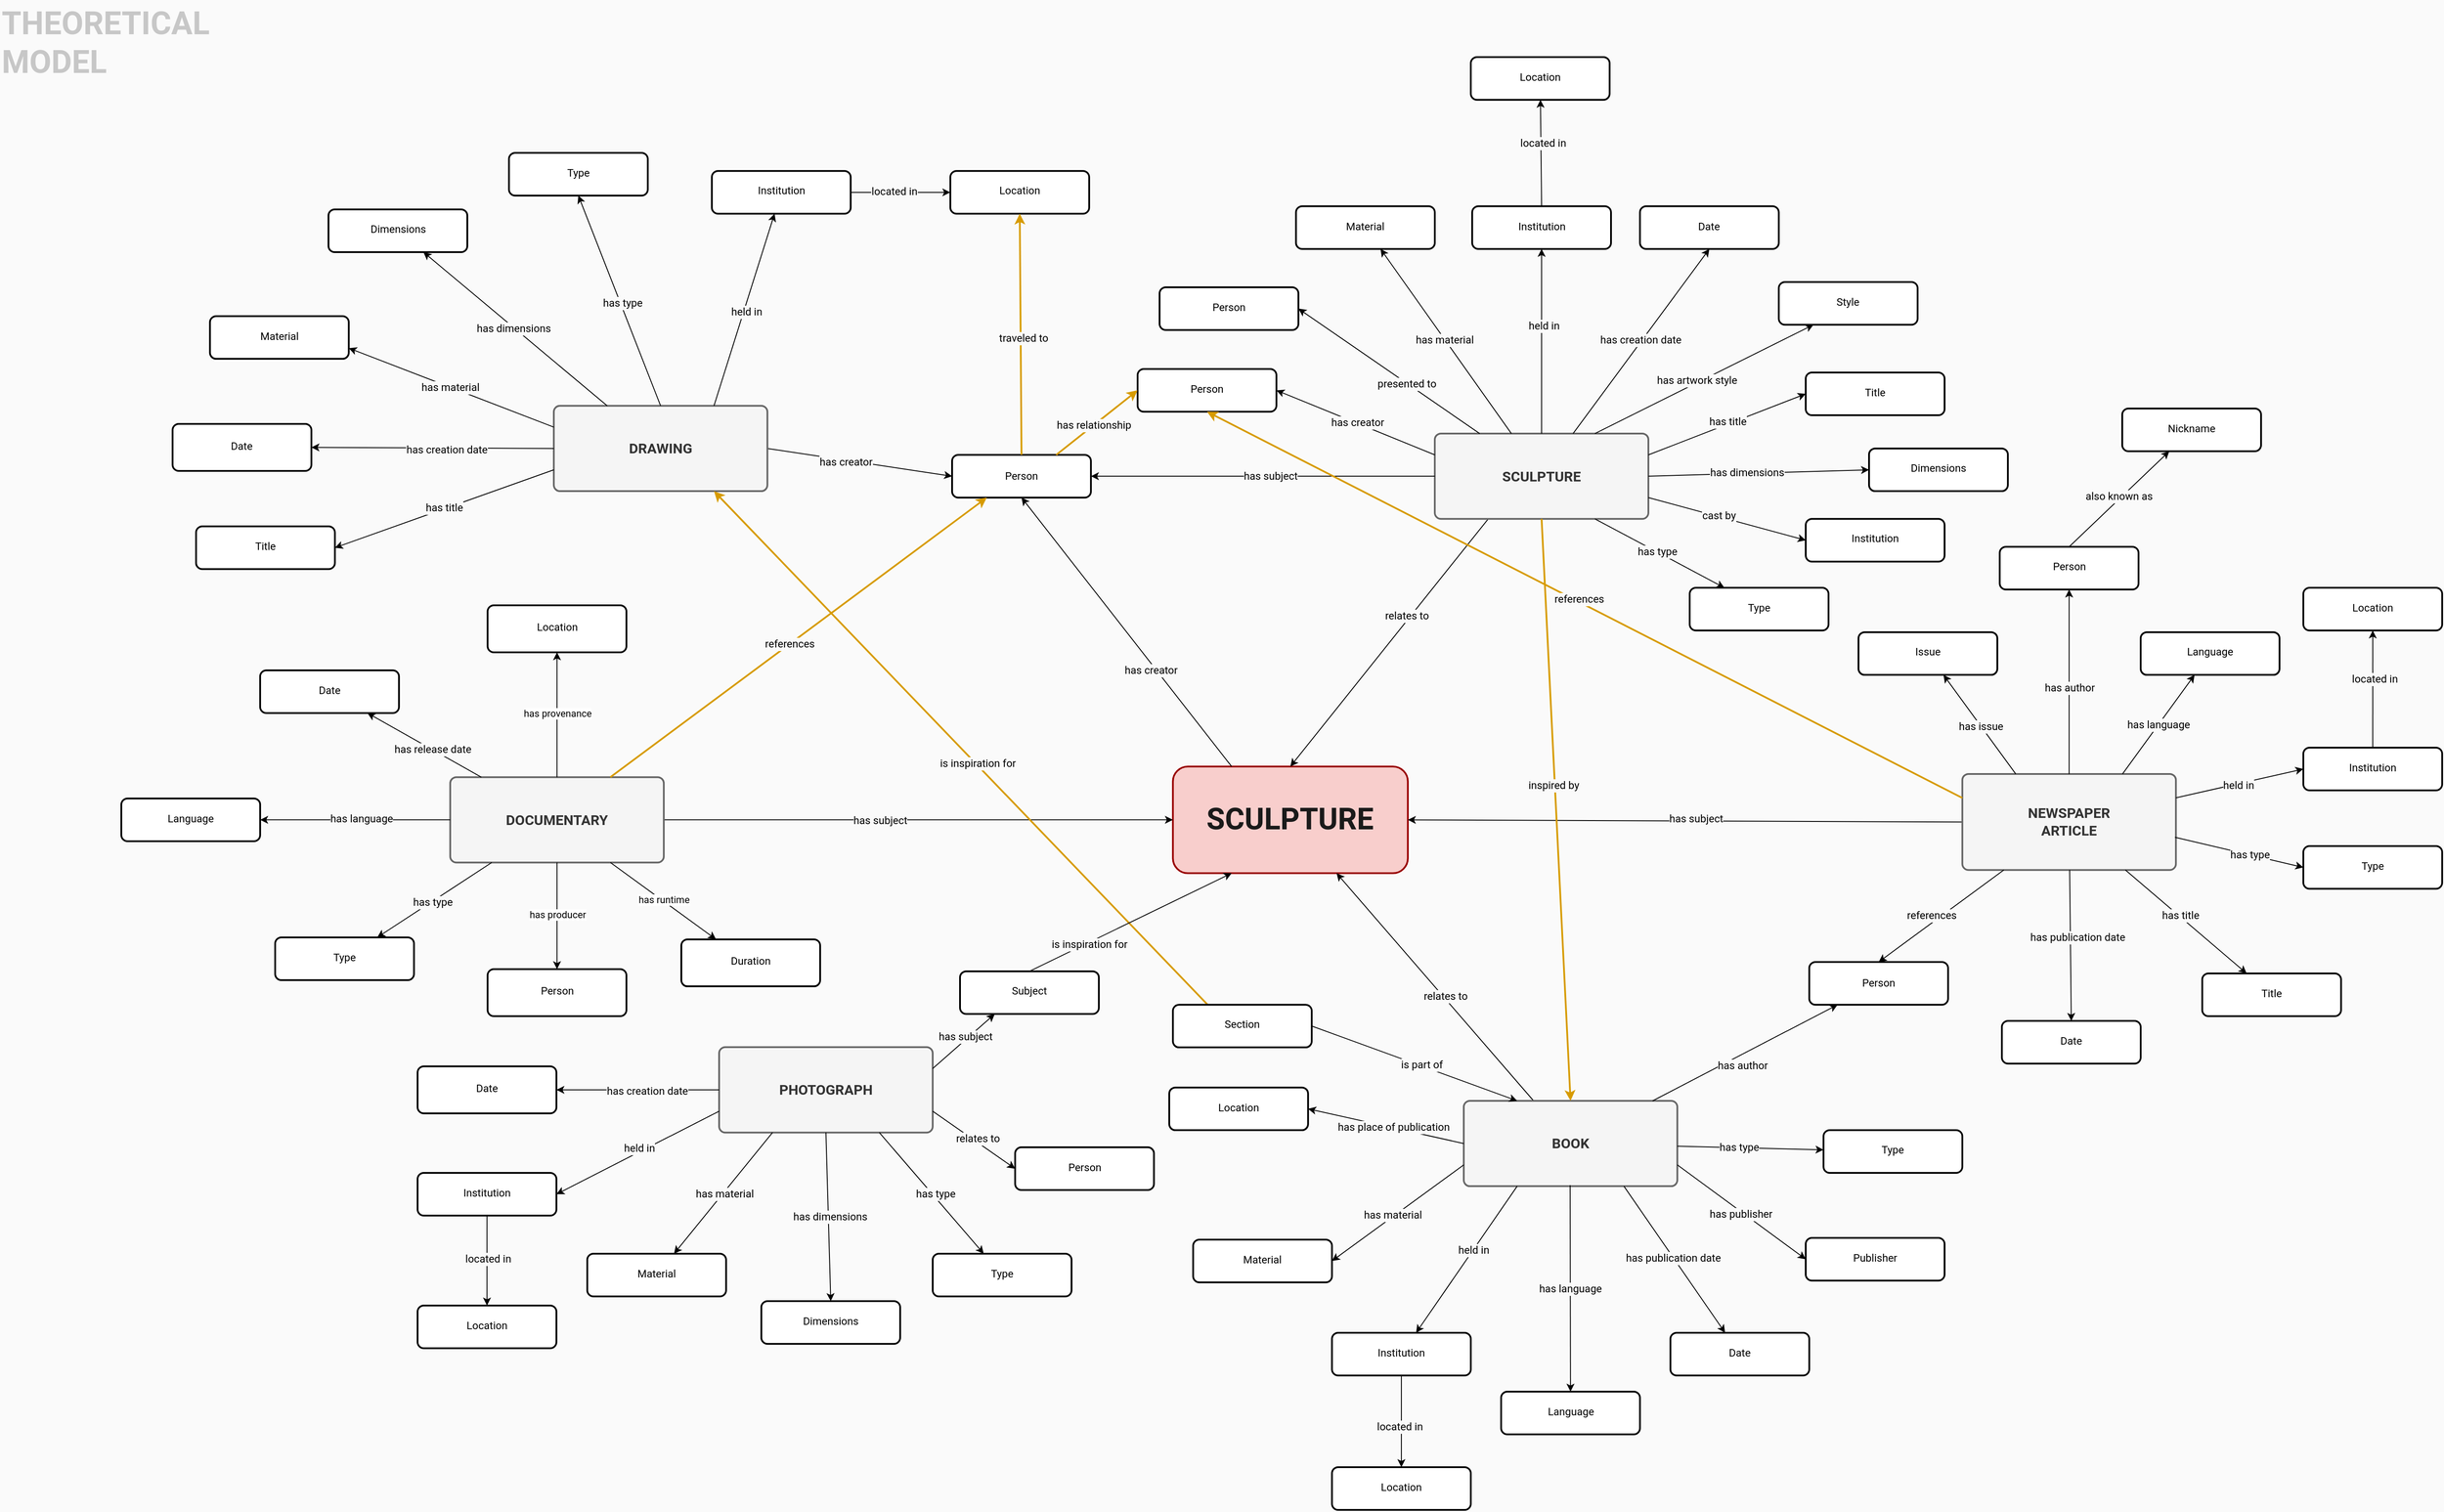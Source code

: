 <mxfile version="20.3.0" type="device"><diagram id="uli3ohNVDerW3JrVuovh" name="Pagina-1"><mxGraphModel dx="1305" dy="2075" grid="0" gridSize="10" guides="1" tooltips="1" connect="1" arrows="1" fold="1" page="1" pageScale="1" pageWidth="3000" pageHeight="2000" background="#FAFAFA" math="0" shadow="0"><root><mxCell id="0"/><mxCell id="1" parent="0"/><mxCell id="611" style="edgeStyle=orthogonalEdgeStyle;rounded=0;html=1;exitX=0.75;exitY=1;entryX=0.75;entryY=1;jettySize=auto;orthogonalLoop=1;fontFamily=Roboto;fontSource=https%3A%2F%2Ffonts.googleapis.com%2Fcss%3Ffamily%3DRoboto;spacing=0;spacingBottom=3;" parent="1" edge="1"><mxGeometry relative="1" as="geometry"><mxPoint x="240" y="1232" as="sourcePoint"/><mxPoint x="240" y="1232" as="targetPoint"/></mxGeometry></mxCell><mxCell id="z3TO-aQkpn6eMlcd9zko-773" value="&lt;div style=&quot;font-size: 36px;&quot;&gt;&lt;span style=&quot;background-color: initial;&quot;&gt;THEORETICAL&lt;br&gt;MODEL&lt;/span&gt;&lt;br&gt;&lt;/div&gt;" style="text;html=1;resizable=0;autosize=1;align=left;verticalAlign=middle;points=[];fillColor=none;strokeColor=none;rounded=0;shadow=0;glass=1;sketch=0;fillStyle=auto;fontFamily=Roboto;fontSource=https%3A%2F%2Ffonts.googleapis.com%2Fcss%3Ffamily%3DRoboto;fontSize=26;fontStyle=1;fontColor=#C7C7C7;" parent="1" vertex="1"><mxGeometry x="55" y="48" width="251" height="98" as="geometry"/></mxCell><mxCell id="Oa6qZYkNomiIuM7BCrGi-767" value="SCULPTURE" style="whiteSpace=wrap;html=1;rounded=1;arcSize=14;strokeWidth=2;fillColor=#f8cecc;strokeColor=#990000;fontColor=#1A1A1A;fontFamily=Roboto;fontStyle=1;spacing=0;spacingBottom=3;fontSize=34;fontSource=https%3A%2F%2Ffonts.googleapis.com%2Fcss%3Ffamily%3DRoboto;" parent="1" vertex="1"><mxGeometry x="1389.165" y="920.442" width="267.232" height="121.468" as="geometry"/></mxCell><mxCell id="Wc2-rLg0NUTjaZ1JzG2z-896" value="" style="edgeStyle=none;rounded=0;orthogonalLoop=1;jettySize=auto;html=1;elbow=vertical;entryX=0.5;entryY=1;entryDx=0;entryDy=0;fontFamily=Roboto;fontSource=https%3A%2F%2Ffonts.googleapis.com%2Fcss%3Ffamily%3DRoboto;spacing=0;spacingBottom=3;exitX=0.25;exitY=0;exitDx=0;exitDy=0;" parent="1" source="Oa6qZYkNomiIuM7BCrGi-767" target="Oa6qZYkNomiIuM7BCrGi-787" edge="1"><mxGeometry relative="1" as="geometry"><mxPoint x="1697.281" y="777.11" as="targetPoint"/><mxPoint x="1207.265" y="706.658" as="sourcePoint"/></mxGeometry></mxCell><mxCell id="Wc2-rLg0NUTjaZ1JzG2z-897" value="has creator" style="edgeLabel;html=1;align=center;verticalAlign=middle;resizable=0;points=[];fontFamily=Roboto;fontSource=https%3A%2F%2Ffonts.googleapis.com%2Fcss%3Ffamily%3DRoboto;spacing=0;spacingBottom=3;labelBackgroundColor=#FAFAFA;fontSize=12;" parent="Wc2-rLg0NUTjaZ1JzG2z-896" vertex="1" connectable="0"><mxGeometry x="-0.088" y="3" relative="1" as="geometry"><mxPoint x="19" y="29" as="offset"/></mxGeometry></mxCell><mxCell id="Wc2-rLg0NUTjaZ1JzG2z-763" value="" style="endArrow=classic;html=1;fontFamily=Roboto;fontSize=11;fontColor=default;align=center;strokeColor=default;edgeStyle=none;fontSource=https%3A%2F%2Ffonts.googleapis.com%2Fcss%3Ffamily%3DRoboto;spacing=0;spacingBottom=3;" parent="1" source="Wc2-rLg0NUTjaZ1JzG2z-758" target="Oa6qZYkNomiIuM7BCrGi-767" edge="1"><mxGeometry relative="1" as="geometry"/></mxCell><mxCell id="Wc2-rLg0NUTjaZ1JzG2z-764" value="relates to" style="edgeLabel;html=1;align=center;verticalAlign=middle;resizable=0;points=[];fontFamily=Roboto;fontSource=https%3A%2F%2Ffonts.googleapis.com%2Fcss%3Ffamily%3DRoboto;spacing=0;spacingBottom=3;labelBackgroundColor=#FAFAFA;fontSize=12;" parent="Wc2-rLg0NUTjaZ1JzG2z-763" vertex="1" connectable="0"><mxGeometry x="-0.096" y="-1" relative="1" as="geometry"><mxPoint as="offset"/></mxGeometry></mxCell><mxCell id="Wc2-rLg0NUTjaZ1JzG2z-759" value="&lt;p style=&quot;line-height: 0;&quot; id=&quot;firstHeading&quot;&gt;Person&lt;/p&gt;" style="rounded=1;whiteSpace=wrap;html=1;absoluteArcSize=1;arcSize=14;strokeWidth=2;fontFamily=Roboto;fontSource=https%3A%2F%2Ffonts.googleapis.com%2Fcss%3Ffamily%3DRoboto;spacing=0;spacingBottom=3;spacingLeft=3;spacingRight=3;" parent="1" vertex="1"><mxGeometry x="2112.995" y="1143.005" width="157.91" height="48.587" as="geometry"/></mxCell><mxCell id="Wc2-rLg0NUTjaZ1JzG2z-822" value="" style="edgeStyle=none;rounded=0;orthogonalLoop=1;jettySize=auto;html=1;elbow=vertical;entryX=0.5;entryY=0;entryDx=0;entryDy=0;fontFamily=Roboto;fontSource=https%3A%2F%2Ffonts.googleapis.com%2Fcss%3Ffamily%3DRoboto;spacing=0;spacingBottom=3;exitX=0.25;exitY=1;exitDx=0;exitDy=0;" parent="1" source="Wc2-rLg0NUTjaZ1JzG2z-781" target="Oa6qZYkNomiIuM7BCrGi-767" edge="1"><mxGeometry relative="1" as="geometry"><mxPoint x="2117.978" y="1241.174" as="targetPoint"/></mxGeometry></mxCell><mxCell id="Wc2-rLg0NUTjaZ1JzG2z-823" value="relates to" style="edgeLabel;html=1;align=center;verticalAlign=middle;resizable=0;points=[];fontFamily=Roboto;fontSource=https%3A%2F%2Ffonts.googleapis.com%2Fcss%3Ffamily%3DRoboto;spacing=0;spacingBottom=3;labelBackgroundColor=#FAFAFA;fontSize=12;" parent="Wc2-rLg0NUTjaZ1JzG2z-822" vertex="1" connectable="0"><mxGeometry x="-0.073" relative="1" as="geometry"><mxPoint x="11" y="-19" as="offset"/></mxGeometry></mxCell><mxCell id="Wc2-rLg0NUTjaZ1JzG2z-840" value="" style="edgeStyle=none;rounded=0;orthogonalLoop=1;jettySize=auto;html=1;elbow=vertical;entryX=1;entryY=0.5;entryDx=0;entryDy=0;fontFamily=Roboto;fontSource=https%3A%2F%2Ffonts.googleapis.com%2Fcss%3Ffamily%3DRoboto;spacing=0;spacingBottom=3;exitX=0;exitY=0.5;exitDx=0;exitDy=0;" parent="1" source="Wc2-rLg0NUTjaZ1JzG2z-824" target="Oa6qZYkNomiIuM7BCrGi-767" edge="1"><mxGeometry relative="1" as="geometry"><mxPoint x="3721.927" y="607.054" as="targetPoint"/><mxPoint x="2339.355" y="933.269" as="sourcePoint"/></mxGeometry></mxCell><mxCell id="Wc2-rLg0NUTjaZ1JzG2z-841" value="has subject" style="edgeLabel;html=1;align=center;verticalAlign=middle;resizable=0;points=[];fontFamily=Roboto;fontSource=https%3A%2F%2Ffonts.googleapis.com%2Fcss%3Ffamily%3DRoboto;spacing=0;spacingBottom=3;labelBackgroundColor=#FAFAFA;fontSize=12;" parent="Wc2-rLg0NUTjaZ1JzG2z-840" vertex="1" connectable="0"><mxGeometry x="0.093" y="2" relative="1" as="geometry"><mxPoint x="41" y="-3" as="offset"/></mxGeometry></mxCell><mxCell id="Wc2-rLg0NUTjaZ1JzG2z-869" value="" style="edgeStyle=none;rounded=0;orthogonalLoop=1;jettySize=auto;html=1;elbow=vertical;entryX=0;entryY=0.5;entryDx=0;entryDy=0;fontFamily=Roboto;fontSource=https%3A%2F%2Ffonts.googleapis.com%2Fcss%3Ffamily%3DRoboto;spacing=0;spacingBottom=3;" parent="1" source="Wc2-rLg0NUTjaZ1JzG2z-866" target="Oa6qZYkNomiIuM7BCrGi-767" edge="1"><mxGeometry relative="1" as="geometry"><mxPoint x="781.82" y="1165.808" as="targetPoint"/></mxGeometry></mxCell><mxCell id="Wc2-rLg0NUTjaZ1JzG2z-870" value="&lt;div style=&quot;font-size: 12px;&quot;&gt;has subject&lt;/div&gt;" style="edgeLabel;html=1;align=center;verticalAlign=middle;resizable=0;points=[];fontFamily=Roboto;fontSource=https%3A%2F%2Ffonts.googleapis.com%2Fcss%3Ffamily%3DRoboto;spacing=0;spacingBottom=3;labelBackgroundColor=#FAFAFA;fontSize=12;" parent="Wc2-rLg0NUTjaZ1JzG2z-869" vertex="1" connectable="0"><mxGeometry x="-0.15" y="-3" relative="1" as="geometry"><mxPoint y="-1" as="offset"/></mxGeometry></mxCell><mxCell id="Oa6qZYkNomiIuM7BCrGi-787" value="&lt;h1 style=&quot;&quot; id=&quot;firstHeading&quot;&gt;&lt;font style=&quot;font-size: 12px;&quot;&gt;&lt;span style=&quot;font-weight: normal;&quot;&gt;Person&lt;/span&gt;&lt;/font&gt;&lt;/h1&gt;" style="rounded=1;whiteSpace=wrap;html=1;absoluteArcSize=1;arcSize=14;strokeWidth=2;fontFamily=Roboto;fontSource=https%3A%2F%2Ffonts.googleapis.com%2Fcss%3Ffamily%3DRoboto;spacing=0;spacingBottom=8;spacingLeft=3;spacingRight=3;" parent="1" vertex="1"><mxGeometry x="1137.997" y="565.755" width="157.91" height="48.587" as="geometry"/></mxCell><mxCell id="Wc2-rLg0NUTjaZ1JzG2z-788" value="&lt;p style=&quot;&quot; id=&quot;firstHeading&quot;&gt;&lt;font style=&quot;font-size: 12px;&quot;&gt;&lt;span style=&quot;font-weight: normal;&quot;&gt;Institution&lt;/span&gt;&lt;/font&gt;&lt;/p&gt;" style="rounded=1;whiteSpace=wrap;html=1;absoluteArcSize=1;arcSize=14;strokeWidth=2;fontFamily=Roboto;fontSource=https%3A%2F%2Ffonts.googleapis.com%2Fcss%3Ffamily%3DRoboto;spacing=0;spacingBottom=3;spacingLeft=3;spacingRight=3;" parent="1" vertex="1"><mxGeometry x="1729.585" y="282.737" width="157.91" height="48.587" as="geometry"/></mxCell><mxCell id="Wc2-rLg0NUTjaZ1JzG2z-791" value="&lt;p id=&quot;firstHeading&quot;&gt;Date&lt;/p&gt;" style="rounded=1;whiteSpace=wrap;html=1;absoluteArcSize=1;arcSize=14;strokeWidth=2;fontFamily=Roboto;fontSource=https%3A%2F%2Ffonts.googleapis.com%2Fcss%3Ffamily%3DRoboto;verticalAlign=middle;spacing=0;spacingTop=0;spacingBottom=3;spacingLeft=3;spacingRight=3;" parent="1" vertex="1"><mxGeometry x="1920.418" y="282.735" width="157.91" height="48.587" as="geometry"/></mxCell><mxCell id="Wc2-rLg0NUTjaZ1JzG2z-781" value="SCULPTURE" style="rounded=1;whiteSpace=wrap;html=1;absoluteArcSize=1;arcSize=14;strokeWidth=2;fontSize=16;fontStyle=1;fillStyle=auto;fillColor=#f5f5f5;strokeColor=#666666;fontColor=#333333;fontFamily=Roboto;fontSource=https%3A%2F%2Ffonts.googleapis.com%2Fcss%3Ffamily%3DRoboto;spacing=0;spacingBottom=3;spacingLeft=3;spacingRight=3;spacingTop=2;" parent="1" vertex="1"><mxGeometry x="1687.067" y="541.461" width="242.938" height="97.175" as="geometry"/></mxCell><mxCell id="215" value="" style="endArrow=classic;html=1;exitX=0;exitY=0.5;exitDx=0;exitDy=0;entryX=1;entryY=0.5;entryDx=0;entryDy=0;fontFamily=Roboto;fontSource=https%3A%2F%2Ffonts.googleapis.com%2Fcss%3Ffamily%3DRoboto;spacing=0;spacingBottom=3;" parent="1" source="Wc2-rLg0NUTjaZ1JzG2z-781" target="Oa6qZYkNomiIuM7BCrGi-787" edge="1"><mxGeometry width="50" height="50" relative="1" as="geometry"><mxPoint x="2227.3" y="412.705" as="sourcePoint"/><mxPoint x="1899.334" y="412.705" as="targetPoint"/></mxGeometry></mxCell><mxCell id="Wc2-rLg0NUTjaZ1JzG2z-804" value="has subject" style="edgeLabel;html=1;align=center;verticalAlign=middle;resizable=0;points=[];fontFamily=Roboto;fontSource=https%3A%2F%2Ffonts.googleapis.com%2Fcss%3Ffamily%3DRoboto;spacing=0;spacingBottom=3;labelBackgroundColor=#FAFAFA;fontSize=12;" parent="215" vertex="1" connectable="0"><mxGeometry x="-0.043" y="1" relative="1" as="geometry"><mxPoint as="offset"/></mxGeometry></mxCell><mxCell id="Wc2-rLg0NUTjaZ1JzG2z-789" value="" style="edgeStyle=none;rounded=0;orthogonalLoop=1;jettySize=auto;html=1;fontFamily=Roboto;fontSource=https%3A%2F%2Ffonts.googleapis.com%2Fcss%3Ffamily%3DRoboto;spacing=0;spacingBottom=3;" parent="1" source="Wc2-rLg0NUTjaZ1JzG2z-781" target="Wc2-rLg0NUTjaZ1JzG2z-788" edge="1"><mxGeometry relative="1" as="geometry"/></mxCell><mxCell id="Wc2-rLg0NUTjaZ1JzG2z-790" value="held in" style="edgeLabel;html=1;align=center;verticalAlign=middle;resizable=0;points=[];fontFamily=Roboto;fontSource=https%3A%2F%2Ffonts.googleapis.com%2Fcss%3Ffamily%3DRoboto;spacing=0;spacingBottom=3;labelBackgroundColor=#FAFAFA;fontSize=12;" parent="Wc2-rLg0NUTjaZ1JzG2z-789" vertex="1" connectable="0"><mxGeometry x="0.153" y="-2" relative="1" as="geometry"><mxPoint as="offset"/></mxGeometry></mxCell><mxCell id="Wc2-rLg0NUTjaZ1JzG2z-792" value="" style="edgeStyle=none;rounded=0;orthogonalLoop=1;jettySize=auto;html=1;entryX=0.5;entryY=1;entryDx=0;entryDy=0;fontFamily=Roboto;fontSource=https%3A%2F%2Ffonts.googleapis.com%2Fcss%3Ffamily%3DRoboto;spacing=0;spacingBottom=3;" parent="1" source="Wc2-rLg0NUTjaZ1JzG2z-781" target="Wc2-rLg0NUTjaZ1JzG2z-791" edge="1"><mxGeometry relative="1" as="geometry"><mxPoint x="2648.288" y="220.785" as="targetPoint"/></mxGeometry></mxCell><mxCell id="Wc2-rLg0NUTjaZ1JzG2z-793" value="has creation date" style="edgeLabel;html=1;align=center;verticalAlign=middle;resizable=0;points=[];fontFamily=Roboto;fontSource=https%3A%2F%2Ffonts.googleapis.com%2Fcss%3Ffamily%3DRoboto;spacing=0;spacingBottom=3;labelBackgroundColor=#FAFAFA;fontSize=12;" parent="Wc2-rLg0NUTjaZ1JzG2z-792" vertex="1" connectable="0"><mxGeometry x="-0.116" y="2" relative="1" as="geometry"><mxPoint x="9" y="-11" as="offset"/></mxGeometry></mxCell><mxCell id="Wc2-rLg0NUTjaZ1JzG2z-782" value="&lt;p id=&quot;firstHeading&quot;&gt;&lt;font style=&quot;font-size: 12px;&quot;&gt;&lt;span style=&quot;font-weight: normal;&quot;&gt;Person&lt;/span&gt;&lt;/font&gt;&lt;/p&gt;" style="rounded=1;whiteSpace=wrap;html=1;absoluteArcSize=1;arcSize=14;strokeWidth=2;fontFamily=Roboto;fontSource=https%3A%2F%2Ffonts.googleapis.com%2Fcss%3Ffamily%3DRoboto;spacing=0;spacingBottom=3;spacingLeft=3;spacingRight=3;" parent="1" vertex="1"><mxGeometry x="1374.002" y="375.004" width="157.91" height="48.587" as="geometry"/></mxCell><mxCell id="Wc2-rLg0NUTjaZ1JzG2z-783" value="" style="edgeStyle=none;rounded=0;orthogonalLoop=1;jettySize=auto;html=1;fontFamily=Roboto;fontSource=https%3A%2F%2Ffonts.googleapis.com%2Fcss%3Ffamily%3DRoboto;spacing=0;spacingBottom=3;entryX=1;entryY=0.5;entryDx=0;entryDy=0;" parent="1" source="Wc2-rLg0NUTjaZ1JzG2z-781" target="Wc2-rLg0NUTjaZ1JzG2z-782" edge="1"><mxGeometry relative="1" as="geometry"><mxPoint x="1543.734" y="484.371" as="targetPoint"/></mxGeometry></mxCell><mxCell id="Wc2-rLg0NUTjaZ1JzG2z-784" value="presented to" style="edgeLabel;html=1;align=center;verticalAlign=middle;resizable=0;points=[];fontFamily=Roboto;fontSource=https%3A%2F%2Ffonts.googleapis.com%2Fcss%3Ffamily%3DRoboto;spacing=0;spacingBottom=3;labelBackgroundColor=#FAFAFA;fontSize=12;" parent="Wc2-rLg0NUTjaZ1JzG2z-783" vertex="1" connectable="0"><mxGeometry x="-0.328" relative="1" as="geometry"><mxPoint x="-14" y="-8" as="offset"/></mxGeometry></mxCell><mxCell id="Wc2-rLg0NUTjaZ1JzG2z-857" value="Person" style="rounded=1;whiteSpace=wrap;html=1;absoluteArcSize=1;arcSize=14;strokeWidth=2;fontFamily=Roboto;fontSource=https%3A%2F%2Ffonts.googleapis.com%2Fcss%3Ffamily%3DRoboto;spacing=0;spacingBottom=3;spacingLeft=3;spacingRight=3;" parent="1" vertex="1"><mxGeometry x="2329.643" y="670.417" width="157.91" height="48.587" as="geometry"/></mxCell><mxCell id="Wc2-rLg0NUTjaZ1JzG2z-829" value="Language" style="rounded=1;whiteSpace=wrap;html=1;absoluteArcSize=1;arcSize=14;strokeWidth=2;fontFamily=Roboto;fontSource=https%3A%2F%2Ffonts.googleapis.com%2Fcss%3Ffamily%3DRoboto;spacing=0;spacingBottom=3;spacingLeft=3;spacingRight=3;" parent="1" vertex="1"><mxGeometry x="2489.997" y="767.587" width="157.91" height="48.587" as="geometry"/></mxCell><mxCell id="Wc2-rLg0NUTjaZ1JzG2z-832" value="Institution" style="rounded=1;whiteSpace=wrap;html=1;absoluteArcSize=1;arcSize=14;strokeWidth=2;fontFamily=Roboto;fontSource=https%3A%2F%2Ffonts.googleapis.com%2Fcss%3Ffamily%3DRoboto;spacing=0;spacingBottom=3;spacingLeft=3;spacingRight=3;" parent="1" vertex="1"><mxGeometry x="2675.0" y="899.002" width="157.91" height="48.587" as="geometry"/></mxCell><mxCell id="Wc2-rLg0NUTjaZ1JzG2z-842" value="&lt;p id=&quot;firstHeading&quot;&gt;Type&lt;/p&gt;" style="rounded=1;whiteSpace=wrap;html=1;absoluteArcSize=1;arcSize=14;strokeWidth=2;fontFamily=Roboto;fontSource=https%3A%2F%2Ffonts.googleapis.com%2Fcss%3Ffamily%3DRoboto;spacing=0;spacingBottom=3;spacingLeft=3;spacingRight=3;" parent="1" vertex="1"><mxGeometry x="2675.0" y="1010.996" width="157.91" height="48.587" as="geometry"/></mxCell><mxCell id="Wc2-rLg0NUTjaZ1JzG2z-846" value="&lt;div&gt;Title&lt;br&gt;&lt;/div&gt;" style="rounded=1;whiteSpace=wrap;html=1;absoluteArcSize=1;arcSize=14;strokeWidth=2;fontFamily=Roboto;fontSource=https%3A%2F%2Ffonts.googleapis.com%2Fcss%3Ffamily%3DRoboto;spacing=0;spacingBottom=3;spacingLeft=3;spacingRight=3;" parent="1" vertex="1"><mxGeometry x="2559.997" y="1155.998" width="157.91" height="48.587" as="geometry"/></mxCell><mxCell id="Wc2-rLg0NUTjaZ1JzG2z-849" value="&lt;p id=&quot;firstHeading&quot;&gt;Date&lt;/p&gt;" style="rounded=1;whiteSpace=wrap;html=1;absoluteArcSize=1;arcSize=14;strokeWidth=2;fontFamily=Roboto;fontSource=https%3A%2F%2Ffonts.googleapis.com%2Fcss%3Ffamily%3DRoboto;spacing=0;spacingBottom=3;spacingLeft=3;spacingRight=3;" parent="1" vertex="1"><mxGeometry x="2332.093" y="1209.998" width="157.91" height="48.587" as="geometry"/></mxCell><mxCell id="Wc2-rLg0NUTjaZ1JzG2z-794" value="&lt;p&gt;Type&lt;/p&gt;" style="rounded=1;whiteSpace=wrap;html=1;absoluteArcSize=1;arcSize=14;strokeWidth=2;fontFamily=Roboto;fontSource=https%3A%2F%2Ffonts.googleapis.com%2Fcss%3Ffamily%3DRoboto;spacing=0;spacingBottom=3;spacingLeft=3;spacingRight=3;" parent="1" vertex="1"><mxGeometry x="1977.002" y="717.0" width="157.91" height="48.587" as="geometry"/></mxCell><mxCell id="Wc2-rLg0NUTjaZ1JzG2z-795" value="" style="edgeStyle=none;rounded=0;orthogonalLoop=1;jettySize=auto;html=1;entryX=0.25;entryY=0;entryDx=0;entryDy=0;fontFamily=Roboto;fontSource=https%3A%2F%2Ffonts.googleapis.com%2Fcss%3Ffamily%3DRoboto;spacing=0;spacingBottom=3;exitX=0.75;exitY=1;exitDx=0;exitDy=0;" parent="1" source="Wc2-rLg0NUTjaZ1JzG2z-781" target="Wc2-rLg0NUTjaZ1JzG2z-794" edge="1"><mxGeometry relative="1" as="geometry"/></mxCell><mxCell id="Wc2-rLg0NUTjaZ1JzG2z-796" value="has type" style="edgeLabel;html=1;align=center;verticalAlign=middle;resizable=0;points=[];fontFamily=Roboto;fontSource=https%3A%2F%2Ffonts.googleapis.com%2Fcss%3Ffamily%3DRoboto;spacing=0;spacingBottom=3;labelBackgroundColor=#FAFAFA;fontSize=12;" parent="Wc2-rLg0NUTjaZ1JzG2z-795" vertex="1" connectable="0"><mxGeometry x="-0.037" y="-1" relative="1" as="geometry"><mxPoint as="offset"/></mxGeometry></mxCell><mxCell id="Wc2-rLg0NUTjaZ1JzG2z-976" value="Material" style="rounded=1;whiteSpace=wrap;html=1;absoluteArcSize=1;arcSize=14;strokeWidth=2;fontFamily=Roboto;fontSource=https%3A%2F%2Ffonts.googleapis.com%2Fcss%3Ffamily%3DRoboto;spacing=0;spacingBottom=3;spacingLeft=3;spacingRight=3;" parent="1" vertex="1"><mxGeometry x="1412.186" y="1459.005" width="157.91" height="48.587" as="geometry"/></mxCell><mxCell id="Wc2-rLg0NUTjaZ1JzG2z-964" value="Institution" style="rounded=1;whiteSpace=wrap;html=1;absoluteArcSize=1;arcSize=14;strokeWidth=2;fontFamily=Roboto;fontSource=https%3A%2F%2Ffonts.googleapis.com%2Fcss%3Ffamily%3DRoboto;spacing=0;spacingBottom=3;" parent="1" vertex="1"><mxGeometry x="1570.095" y="1565.008" width="157.91" height="48.587" as="geometry"/></mxCell><mxCell id="Wc2-rLg0NUTjaZ1JzG2z-914" value="Title" style="rounded=1;whiteSpace=wrap;html=1;absoluteArcSize=1;arcSize=14;strokeWidth=2;fontFamily=Roboto;fontSource=https%3A%2F%2Ffonts.googleapis.com%2Fcss%3Ffamily%3DRoboto;spacing=0;spacingBottom=3;" parent="1" vertex="1"><mxGeometry x="2109.002" y="472.005" width="157.91" height="48.587" as="geometry"/></mxCell><mxCell id="Wc2-rLg0NUTjaZ1JzG2z-915" value="" style="edgeStyle=none;rounded=0;orthogonalLoop=1;jettySize=auto;html=1;elbow=vertical;fontFamily=Roboto;fontSource=https%3A%2F%2Ffonts.googleapis.com%2Fcss%3Ffamily%3DRoboto;spacing=0;spacingBottom=3;exitX=1;exitY=0.25;exitDx=0;exitDy=0;entryX=0;entryY=0.5;entryDx=0;entryDy=0;" parent="1" source="Wc2-rLg0NUTjaZ1JzG2z-781" target="Wc2-rLg0NUTjaZ1JzG2z-914" edge="1"><mxGeometry relative="1" as="geometry"><mxPoint x="2151" y="492" as="targetPoint"/></mxGeometry></mxCell><mxCell id="Wc2-rLg0NUTjaZ1JzG2z-916" value="has title" style="edgeLabel;html=1;align=center;verticalAlign=middle;resizable=0;points=[];fontFamily=Roboto;fontSource=https%3A%2F%2Ffonts.googleapis.com%2Fcss%3Ffamily%3DRoboto;spacing=0;spacingBottom=3;labelBackgroundColor=#FAFAFA;fontSize=12;" parent="Wc2-rLg0NUTjaZ1JzG2z-915" vertex="1" connectable="0"><mxGeometry x="0.007" y="1" relative="1" as="geometry"><mxPoint y="-1" as="offset"/></mxGeometry></mxCell><mxCell id="Wc2-rLg0NUTjaZ1JzG2z-905" value="Dimensions" style="rounded=1;whiteSpace=wrap;html=1;absoluteArcSize=1;arcSize=14;strokeWidth=2;fontFamily=Roboto;fontSource=https%3A%2F%2Ffonts.googleapis.com%2Fcss%3Ffamily%3DRoboto;spacing=0;spacingBottom=3;spacingLeft=3;spacingRight=3;" parent="1" vertex="1"><mxGeometry x="2181.0" y="558.465" width="157.91" height="48.587" as="geometry"/></mxCell><mxCell id="Wc2-rLg0NUTjaZ1JzG2z-906" value="" style="edgeStyle=none;rounded=0;orthogonalLoop=1;jettySize=auto;html=1;elbow=vertical;fontFamily=Roboto;fontSource=https%3A%2F%2Ffonts.googleapis.com%2Fcss%3Ffamily%3DRoboto;spacing=0;spacingBottom=3;exitX=1;exitY=0.5;exitDx=0;exitDy=0;entryX=0;entryY=0.5;entryDx=0;entryDy=0;" parent="1" source="Wc2-rLg0NUTjaZ1JzG2z-781" target="Wc2-rLg0NUTjaZ1JzG2z-905" edge="1"><mxGeometry relative="1" as="geometry"/></mxCell><mxCell id="Wc2-rLg0NUTjaZ1JzG2z-907" value="has dimensions" style="edgeLabel;html=1;align=center;verticalAlign=middle;resizable=0;points=[];fontFamily=Roboto;fontSource=https%3A%2F%2Ffonts.googleapis.com%2Fcss%3Ffamily%3DRoboto;spacing=0;spacingBottom=3;labelBackgroundColor=#FAFAFA;fontSize=12;" parent="Wc2-rLg0NUTjaZ1JzG2z-906" vertex="1" connectable="0"><mxGeometry x="-0.108" relative="1" as="geometry"><mxPoint as="offset"/></mxGeometry></mxCell><mxCell id="Wc2-rLg0NUTjaZ1JzG2z-892" value="Date" style="rounded=1;whiteSpace=wrap;html=1;absoluteArcSize=1;arcSize=14;strokeWidth=2;fontFamily=Roboto;fontSource=https%3A%2F%2Ffonts.googleapis.com%2Fcss%3Ffamily%3DRoboto;spacing=0;spacingBottom=3;spacingLeft=3;spacingRight=3;" parent="1" vertex="1"><mxGeometry x="350.906" y="810.995" width="157.91" height="48.587" as="geometry"/></mxCell><mxCell id="Wc2-rLg0NUTjaZ1JzG2z-866" value="DOCUMENTARY" style="rounded=1;whiteSpace=wrap;html=1;absoluteArcSize=1;arcSize=14;strokeWidth=2;fontStyle=1;fontSize=16;fillColor=#f5f5f5;strokeColor=#666666;fontFamily=Roboto;fontSource=https%3A%2F%2Ffonts.googleapis.com%2Fcss%3Ffamily%3DRoboto;spacing=0;spacingBottom=3;fontColor=#333333;perimeterSpacing=0;shadow=0;spacingLeft=3;spacingRight=3;spacingTop=2;" parent="1" vertex="1"><mxGeometry x="567.124" y="932.589" width="242.938" height="97.175" as="geometry"/></mxCell><mxCell id="Wc2-rLg0NUTjaZ1JzG2z-893" value="" style="edgeStyle=none;rounded=0;orthogonalLoop=1;jettySize=auto;html=1;elbow=vertical;fontFamily=Roboto;fontSource=https%3A%2F%2Ffonts.googleapis.com%2Fcss%3Ffamily%3DRoboto;spacing=0;spacingBottom=3;" parent="1" source="Wc2-rLg0NUTjaZ1JzG2z-866" target="Wc2-rLg0NUTjaZ1JzG2z-892" edge="1"><mxGeometry relative="1" as="geometry"/></mxCell><mxCell id="Wc2-rLg0NUTjaZ1JzG2z-894" value="has release date" style="edgeLabel;html=1;align=center;verticalAlign=middle;resizable=0;points=[];fontFamily=Roboto;fontSource=https%3A%2F%2Ffonts.googleapis.com%2Fcss%3Ffamily%3DRoboto;spacing=0;spacingBottom=3;labelBackgroundColor=#FAFAFA;fontSize=12;" parent="Wc2-rLg0NUTjaZ1JzG2z-893" vertex="1" connectable="0"><mxGeometry x="0.368" y="1" relative="1" as="geometry"><mxPoint x="33" y="19" as="offset"/></mxGeometry></mxCell><mxCell id="Wc2-rLg0NUTjaZ1JzG2z-884" value="Language" style="rounded=1;whiteSpace=wrap;html=1;absoluteArcSize=1;arcSize=14;strokeWidth=2;fontFamily=Roboto;fontSource=https%3A%2F%2Ffonts.googleapis.com%2Fcss%3Ffamily%3DRoboto;spacing=0;spacingBottom=3;spacingLeft=3;spacingRight=3;" parent="1" vertex="1"><mxGeometry x="193" y="956.883" width="157.91" height="48.587" as="geometry"/></mxCell><mxCell id="Wc2-rLg0NUTjaZ1JzG2z-885" value="" style="edgeStyle=none;rounded=0;orthogonalLoop=1;jettySize=auto;html=1;elbow=vertical;fontFamily=Roboto;fontSource=https%3A%2F%2Ffonts.googleapis.com%2Fcss%3Ffamily%3DRoboto;spacing=0;spacingBottom=3;" parent="1" source="Wc2-rLg0NUTjaZ1JzG2z-866" target="Wc2-rLg0NUTjaZ1JzG2z-884" edge="1"><mxGeometry relative="1" as="geometry"/></mxCell><mxCell id="Wc2-rLg0NUTjaZ1JzG2z-887" value="has language" style="edgeLabel;html=1;align=center;verticalAlign=middle;resizable=0;points=[];fontFamily=Roboto;fontSource=https%3A%2F%2Ffonts.googleapis.com%2Fcss%3Ffamily%3DRoboto;spacing=0;spacingBottom=3;labelBackgroundColor=#FAFAFA;fontSize=12;" parent="Wc2-rLg0NUTjaZ1JzG2z-885" vertex="1" connectable="0"><mxGeometry x="-0.144" relative="1" as="geometry"><mxPoint x="-9" as="offset"/></mxGeometry></mxCell><mxCell id="Wc2-rLg0NUTjaZ1JzG2z-877" value="Type" style="rounded=1;whiteSpace=wrap;html=1;absoluteArcSize=1;arcSize=14;strokeWidth=2;fontFamily=Roboto;fontSource=https%3A%2F%2Ffonts.googleapis.com%2Fcss%3Ffamily%3DRoboto;spacing=0;spacingBottom=3;spacingLeft=3;spacingRight=3;" parent="1" vertex="1"><mxGeometry x="367.996" y="1115.0" width="157.91" height="48.587" as="geometry"/></mxCell><mxCell id="Wc2-rLg0NUTjaZ1JzG2z-878" value="" style="edgeStyle=none;rounded=0;orthogonalLoop=1;jettySize=auto;html=1;elbow=vertical;fontFamily=Roboto;fontSource=https%3A%2F%2Ffonts.googleapis.com%2Fcss%3Ffamily%3DRoboto;spacing=0;spacingBottom=3;" parent="1" source="Wc2-rLg0NUTjaZ1JzG2z-866" target="Wc2-rLg0NUTjaZ1JzG2z-877" edge="1"><mxGeometry relative="1" as="geometry"/></mxCell><mxCell id="Wc2-rLg0NUTjaZ1JzG2z-879" value="has type" style="edgeLabel;html=1;align=center;verticalAlign=middle;resizable=0;points=[];fontFamily=Roboto;fontSource=https%3A%2F%2Ffonts.googleapis.com%2Fcss%3Ffamily%3DRoboto;spacing=0;spacingBottom=3;labelBackgroundColor=#FAFAFA;fontSize=12;" parent="Wc2-rLg0NUTjaZ1JzG2z-878" vertex="1" connectable="0"><mxGeometry x="0.051" y="2" relative="1" as="geometry"><mxPoint as="offset"/></mxGeometry></mxCell><mxCell id="Wc2-rLg0NUTjaZ1JzG2z-758" value="BOOK" style="rounded=1;whiteSpace=wrap;html=1;absoluteArcSize=1;arcSize=14;strokeWidth=2;fontSize=16;fontStyle=1;fillColor=#f5f5f5;strokeColor=#666666;fontFamily=Roboto;fontSource=https%3A%2F%2Ffonts.googleapis.com%2Fcss%3Ffamily%3DRoboto;spacing=0;spacingBottom=3;fontColor=#333333;perimeterSpacing=0;shadow=0;sketch=0;padding=10;spacingLeft=3;spacingRight=3;spacingTop=2;" parent="1" vertex="1"><mxGeometry x="1719.997" y="1301.001" width="242.938" height="97.175" as="geometry"/></mxCell><mxCell id="Wc2-rLg0NUTjaZ1JzG2z-760" value="" style="endArrow=classic;html=1;fontFamily=Roboto;fontSize=11;fontColor=default;align=center;strokeColor=default;fontSource=https%3A%2F%2Ffonts.googleapis.com%2Fcss%3Ffamily%3DRoboto;spacing=0;spacingBottom=3;" parent="1" source="Wc2-rLg0NUTjaZ1JzG2z-758" target="Wc2-rLg0NUTjaZ1JzG2z-759" edge="1"><mxGeometry relative="1" as="geometry"/></mxCell><mxCell id="Wc2-rLg0NUTjaZ1JzG2z-761" value="has author" style="edgeLabel;html=1;align=center;verticalAlign=middle;resizable=0;points=[];fontFamily=Roboto;fontSource=https%3A%2F%2Ffonts.googleapis.com%2Fcss%3Ffamily%3DRoboto;spacing=0;spacingBottom=3;labelBackgroundColor=#FAFAFA;fontSize=12;" parent="Wc2-rLg0NUTjaZ1JzG2z-760" vertex="1" connectable="0"><mxGeometry x="-0.307" y="-2" relative="1" as="geometry"><mxPoint x="28" y="-3" as="offset"/></mxGeometry></mxCell><mxCell id="Wc2-rLg0NUTjaZ1JzG2z-977" value="" style="edgeStyle=none;rounded=0;orthogonalLoop=1;jettySize=auto;html=1;elbow=vertical;fontFamily=Roboto;fontSource=https%3A%2F%2Ffonts.googleapis.com%2Fcss%3Ffamily%3DRoboto;spacing=0;spacingBottom=3;exitX=0;exitY=0.75;exitDx=0;exitDy=0;entryX=1;entryY=0.5;entryDx=0;entryDy=0;" parent="1" source="Wc2-rLg0NUTjaZ1JzG2z-758" target="Wc2-rLg0NUTjaZ1JzG2z-976" edge="1"><mxGeometry relative="1" as="geometry"/></mxCell><mxCell id="Wc2-rLg0NUTjaZ1JzG2z-978" value="has material" style="edgeLabel;html=1;align=center;verticalAlign=middle;resizable=0;points=[];fontFamily=Roboto;fontSource=https%3A%2F%2Ffonts.googleapis.com%2Fcss%3Ffamily%3DRoboto;spacing=0;spacingBottom=3;labelBackgroundColor=#FAFAFA;fontSize=12;" parent="Wc2-rLg0NUTjaZ1JzG2z-977" vertex="1" connectable="0"><mxGeometry x="0.074" relative="1" as="geometry"><mxPoint x="-1" as="offset"/></mxGeometry></mxCell><mxCell id="Wc2-rLg0NUTjaZ1JzG2z-965" value="" style="edgeStyle=none;rounded=0;orthogonalLoop=1;jettySize=auto;html=1;elbow=vertical;fontFamily=Roboto;fontSource=https%3A%2F%2Ffonts.googleapis.com%2Fcss%3Ffamily%3DRoboto;spacing=0;spacingBottom=3;exitX=0.25;exitY=1;exitDx=0;exitDy=0;" parent="1" source="Wc2-rLg0NUTjaZ1JzG2z-758" target="Wc2-rLg0NUTjaZ1JzG2z-964" edge="1"><mxGeometry relative="1" as="geometry"/></mxCell><mxCell id="Wc2-rLg0NUTjaZ1JzG2z-966" value="held in" style="edgeLabel;html=1;align=center;verticalAlign=middle;resizable=0;points=[];fontFamily=Roboto;fontSource=https%3A%2F%2Ffonts.googleapis.com%2Fcss%3Ffamily%3DRoboto;spacing=0;spacingBottom=3;labelBackgroundColor=#FAFAFA;fontSize=12;" parent="Wc2-rLg0NUTjaZ1JzG2z-965" vertex="1" connectable="0"><mxGeometry x="-0.121" y="1" relative="1" as="geometry"><mxPoint as="offset"/></mxGeometry></mxCell><mxCell id="Wc2-rLg0NUTjaZ1JzG2z-778" value="Language" style="rounded=1;whiteSpace=wrap;html=1;absoluteArcSize=1;arcSize=14;strokeWidth=2;fontFamily=Roboto;fontSource=https%3A%2F%2Ffonts.googleapis.com%2Fcss%3Ffamily%3DRoboto;spacing=0;spacingBottom=3;spacingLeft=3;spacingRight=3;" parent="1" vertex="1"><mxGeometry x="1762.511" y="1632.004" width="157.91" height="48.587" as="geometry"/></mxCell><mxCell id="Wc2-rLg0NUTjaZ1JzG2z-779" value="" style="edgeStyle=none;rounded=0;orthogonalLoop=1;jettySize=auto;html=1;fontFamily=Roboto;fontSource=https%3A%2F%2Ffonts.googleapis.com%2Fcss%3Ffamily%3DRoboto;spacing=0;spacingBottom=3;" parent="1" target="Wc2-rLg0NUTjaZ1JzG2z-778" edge="1"><mxGeometry relative="1" as="geometry"><mxPoint x="1841" y="1397" as="sourcePoint"/></mxGeometry></mxCell><mxCell id="Wc2-rLg0NUTjaZ1JzG2z-780" value="has language" style="edgeLabel;html=1;align=center;verticalAlign=middle;resizable=0;points=[];fontFamily=Roboto;fontSource=https%3A%2F%2Ffonts.googleapis.com%2Fcss%3Ffamily%3DRoboto;spacing=0;spacingBottom=3;labelBackgroundColor=#FAFAFA;fontSize=12;" parent="Wc2-rLg0NUTjaZ1JzG2z-779" vertex="1" connectable="0"><mxGeometry x="0.165" y="2" relative="1" as="geometry"><mxPoint x="-2" y="-18" as="offset"/></mxGeometry></mxCell><mxCell id="Wc2-rLg0NUTjaZ1JzG2z-772" value="Date" style="rounded=1;whiteSpace=wrap;html=1;absoluteArcSize=1;arcSize=14;strokeWidth=2;fontFamily=Roboto;fontSource=https%3A%2F%2Ffonts.googleapis.com%2Fcss%3Ffamily%3DRoboto;spacing=0;spacingBottom=3;spacingLeft=3;spacingRight=3;" parent="1" vertex="1"><mxGeometry x="1955.081" y="1565.003" width="157.91" height="48.587" as="geometry"/></mxCell><mxCell id="Wc2-rLg0NUTjaZ1JzG2z-773" value="" style="endArrow=classic;html=1;fontFamily=Roboto;fontSize=11;fontColor=default;align=center;strokeColor=default;edgeStyle=none;fontSource=https%3A%2F%2Ffonts.googleapis.com%2Fcss%3Ffamily%3DRoboto;spacing=0;spacingBottom=3;exitX=0.75;exitY=1;exitDx=0;exitDy=0;" parent="1" source="Wc2-rLg0NUTjaZ1JzG2z-758" target="Wc2-rLg0NUTjaZ1JzG2z-772" edge="1"><mxGeometry relative="1" as="geometry"/></mxCell><mxCell id="Wc2-rLg0NUTjaZ1JzG2z-774" value="has publication date" style="edgeLabel;html=1;align=center;verticalAlign=middle;resizable=0;points=[];fontFamily=Roboto;fontSource=https%3A%2F%2Ffonts.googleapis.com%2Fcss%3Ffamily%3DRoboto;spacing=0;spacingBottom=3;labelBackgroundColor=#FAFAFA;fontSize=12;" parent="Wc2-rLg0NUTjaZ1JzG2z-773" vertex="1" connectable="0"><mxGeometry x="-0.302" y="1" relative="1" as="geometry"><mxPoint x="15" y="26" as="offset"/></mxGeometry></mxCell><mxCell id="Wc2-rLg0NUTjaZ1JzG2z-768" value="Publisher" style="rounded=1;whiteSpace=wrap;html=1;absoluteArcSize=1;arcSize=14;strokeWidth=2;fontFamily=Roboto;fontSource=https%3A%2F%2Ffonts.googleapis.com%2Fcss%3Ffamily%3DRoboto;spacing=0;spacingBottom=3;spacingLeft=3;spacingRight=3;" parent="1" vertex="1"><mxGeometry x="2108.995" y="1457.004" width="157.91" height="48.587" as="geometry"/></mxCell><mxCell id="Wc2-rLg0NUTjaZ1JzG2z-769" value="" style="endArrow=classic;html=1;fontFamily=Roboto;fontSize=11;fontColor=default;align=center;strokeColor=default;edgeStyle=none;fontSource=https%3A%2F%2Ffonts.googleapis.com%2Fcss%3Ffamily%3DRoboto;spacing=0;spacingBottom=3;exitX=1;exitY=0.75;exitDx=0;exitDy=0;entryX=0;entryY=0.5;entryDx=0;entryDy=0;" parent="1" source="Wc2-rLg0NUTjaZ1JzG2z-758" target="Wc2-rLg0NUTjaZ1JzG2z-768" edge="1"><mxGeometry relative="1" as="geometry"><mxPoint x="1877" y="1430" as="sourcePoint"/></mxGeometry></mxCell><mxCell id="Wc2-rLg0NUTjaZ1JzG2z-770" value="&lt;div style=&quot;font-size: 12px;&quot;&gt;has publisher&lt;/div&gt;" style="edgeLabel;html=1;align=center;verticalAlign=middle;resizable=0;points=[];fontFamily=Roboto;fontSource=https%3A%2F%2Ffonts.googleapis.com%2Fcss%3Ffamily%3DRoboto;spacing=0;spacingBottom=3;labelBackgroundColor=#FAFAFA;fontSize=12;" parent="Wc2-rLg0NUTjaZ1JzG2z-769" vertex="1" connectable="0"><mxGeometry x="-0.293" y="-2" relative="1" as="geometry"><mxPoint x="21" y="18" as="offset"/></mxGeometry></mxCell><mxCell id="Wc2-rLg0NUTjaZ1JzG2z-765" value="Type" style="rounded=1;whiteSpace=wrap;html=1;absoluteArcSize=1;arcSize=14;strokeWidth=2;fontFamily=Roboto;fontSource=https%3A%2F%2Ffonts.googleapis.com%2Fcss%3Ffamily%3DRoboto;spacing=0;spacingBottom=3;spacingLeft=3;spacingRight=3;" parent="1" vertex="1"><mxGeometry x="2129.212" y="1334.408" width="157.91" height="48.587" as="geometry"/></mxCell><mxCell id="Wc2-rLg0NUTjaZ1JzG2z-766" value="" style="endArrow=classic;html=1;fontFamily=Roboto;fontSize=11;fontColor=default;align=center;strokeColor=default;edgeStyle=none;fontSource=https%3A%2F%2Ffonts.googleapis.com%2Fcss%3Ffamily%3DRoboto;spacing=0;spacingBottom=3;" parent="1" source="Wc2-rLg0NUTjaZ1JzG2z-758" target="Wc2-rLg0NUTjaZ1JzG2z-765" edge="1"><mxGeometry relative="1" as="geometry"/></mxCell><mxCell id="z3TO-aQkpn6eMlcd9zko-772" value="has type" style="edgeLabel;html=1;align=center;verticalAlign=middle;resizable=0;points=[];fontSize=12;fontFamily=Roboto;labelBackgroundColor=#FAFAFA;" parent="Wc2-rLg0NUTjaZ1JzG2z-766" vertex="1" connectable="0"><mxGeometry x="-0.162" y="1" relative="1" as="geometry"><mxPoint as="offset"/></mxGeometry></mxCell><mxCell id="Wc2-rLg0NUTjaZ1JzG2z-824" value="NEWSPAPER&lt;br&gt;ARTICLE" style="rounded=1;whiteSpace=wrap;html=1;absoluteArcSize=1;arcSize=14;strokeWidth=2;fontSize=16;fontStyle=1;fillColor=#f5f5f5;strokeColor=#666666;fontColor=#333333;fontFamily=Roboto;fontSource=https%3A%2F%2Ffonts.googleapis.com%2Fcss%3Ffamily%3DRoboto;spacing=0;spacingBottom=3;perimeterSpacing=0;shadow=0;sketch=0;padding=10;spacingLeft=3;spacingRight=3;spacingTop=2;" parent="1" vertex="1"><mxGeometry x="2287.124" y="928.945" width="242.938" height="109.321" as="geometry"/></mxCell><mxCell id="Wc2-rLg0NUTjaZ1JzG2z-858" value="" style="edgeStyle=none;rounded=0;orthogonalLoop=1;jettySize=auto;html=1;elbow=vertical;fontFamily=Roboto;fontSource=https%3A%2F%2Ffonts.googleapis.com%2Fcss%3Ffamily%3DRoboto;spacing=0;spacingBottom=3;exitX=0.5;exitY=0;exitDx=0;exitDy=0;" parent="1" source="Wc2-rLg0NUTjaZ1JzG2z-824" target="Wc2-rLg0NUTjaZ1JzG2z-857" edge="1"><mxGeometry relative="1" as="geometry"><mxPoint x="2554.355" y="1032.193" as="sourcePoint"/></mxGeometry></mxCell><mxCell id="Wc2-rLg0NUTjaZ1JzG2z-859" value="has author" style="edgeLabel;html=1;align=center;verticalAlign=middle;resizable=0;points=[];fontFamily=Roboto;fontSource=https%3A%2F%2Ffonts.googleapis.com%2Fcss%3Ffamily%3DRoboto;spacing=0;spacingBottom=3;labelBackgroundColor=#FAFAFA;fontSize=12;" parent="Wc2-rLg0NUTjaZ1JzG2z-858" vertex="1" connectable="0"><mxGeometry x="-0.433" y="-2" relative="1" as="geometry"><mxPoint x="-2" y="-37" as="offset"/></mxGeometry></mxCell><mxCell id="Wc2-rLg0NUTjaZ1JzG2z-830" value="" style="edgeStyle=none;rounded=0;orthogonalLoop=1;jettySize=auto;html=1;elbow=vertical;fontFamily=Roboto;fontSource=https%3A%2F%2Ffonts.googleapis.com%2Fcss%3Ffamily%3DRoboto;spacing=0;spacingBottom=3;exitX=0.75;exitY=0;exitDx=0;exitDy=0;" parent="1" source="Wc2-rLg0NUTjaZ1JzG2z-824" target="Wc2-rLg0NUTjaZ1JzG2z-829" edge="1"><mxGeometry relative="1" as="geometry"><mxPoint x="2432.886" y="881.572" as="sourcePoint"/></mxGeometry></mxCell><mxCell id="Wc2-rLg0NUTjaZ1JzG2z-831" value="has language" style="edgeLabel;html=1;align=center;verticalAlign=middle;resizable=0;points=[];fontFamily=Roboto;fontSource=https%3A%2F%2Ffonts.googleapis.com%2Fcss%3Ffamily%3DRoboto;spacing=0;spacingBottom=3;labelBackgroundColor=#FAFAFA;fontSize=12;" parent="Wc2-rLg0NUTjaZ1JzG2z-830" vertex="1" connectable="0"><mxGeometry x="-0.037" y="-1" relative="1" as="geometry"><mxPoint y="-1" as="offset"/></mxGeometry></mxCell><mxCell id="Wc2-rLg0NUTjaZ1JzG2z-833" value="" style="edgeStyle=none;rounded=0;orthogonalLoop=1;jettySize=auto;html=1;elbow=vertical;fontFamily=Roboto;fontSource=https%3A%2F%2Ffonts.googleapis.com%2Fcss%3Ffamily%3DRoboto;spacing=0;spacingBottom=3;entryX=0;entryY=0.5;entryDx=0;entryDy=0;" parent="1" source="Wc2-rLg0NUTjaZ1JzG2z-824" target="Wc2-rLg0NUTjaZ1JzG2z-832" edge="1"><mxGeometry relative="1" as="geometry"/></mxCell><mxCell id="Wc2-rLg0NUTjaZ1JzG2z-834" value="held in" style="edgeLabel;html=1;align=center;verticalAlign=middle;resizable=0;points=[];fontFamily=Roboto;fontSource=https%3A%2F%2Ffonts.googleapis.com%2Fcss%3Ffamily%3DRoboto;spacing=0;spacingBottom=3;labelBackgroundColor=#FAFAFA;fontSize=12;" parent="Wc2-rLg0NUTjaZ1JzG2z-833" vertex="1" connectable="0"><mxGeometry x="-0.028" y="-3" relative="1" as="geometry"><mxPoint as="offset"/></mxGeometry></mxCell><mxCell id="Wc2-rLg0NUTjaZ1JzG2z-843" value="" style="edgeStyle=none;rounded=0;orthogonalLoop=1;jettySize=auto;html=1;elbow=vertical;fontFamily=Roboto;fontSource=https%3A%2F%2Ffonts.googleapis.com%2Fcss%3Ffamily%3DRoboto;spacing=0;spacingBottom=3;entryX=0;entryY=0.5;entryDx=0;entryDy=0;" parent="1" target="Wc2-rLg0NUTjaZ1JzG2z-842" edge="1"><mxGeometry relative="1" as="geometry"><mxPoint x="2529" y="1001" as="sourcePoint"/></mxGeometry></mxCell><mxCell id="Wc2-rLg0NUTjaZ1JzG2z-845" value="has type" style="edgeLabel;html=1;align=center;verticalAlign=middle;resizable=0;points=[];fontFamily=Roboto;fontSource=https%3A%2F%2Ffonts.googleapis.com%2Fcss%3Ffamily%3DRoboto;spacing=0;spacingBottom=3;labelBackgroundColor=#FAFAFA;fontSize=12;" parent="Wc2-rLg0NUTjaZ1JzG2z-843" vertex="1" connectable="0"><mxGeometry x="0.164" y="-1" relative="1" as="geometry"><mxPoint as="offset"/></mxGeometry></mxCell><mxCell id="Wc2-rLg0NUTjaZ1JzG2z-847" value="" style="edgeStyle=none;rounded=0;orthogonalLoop=1;jettySize=auto;html=1;elbow=vertical;fontFamily=Roboto;fontSource=https%3A%2F%2Ffonts.googleapis.com%2Fcss%3Ffamily%3DRoboto;spacing=0;spacingBottom=3;" parent="1" source="Wc2-rLg0NUTjaZ1JzG2z-824" target="Wc2-rLg0NUTjaZ1JzG2z-846" edge="1"><mxGeometry relative="1" as="geometry"/></mxCell><mxCell id="Wc2-rLg0NUTjaZ1JzG2z-848" value="has title" style="edgeLabel;html=1;align=center;verticalAlign=middle;resizable=0;points=[];fontFamily=Roboto;fontSource=https%3A%2F%2Ffonts.googleapis.com%2Fcss%3Ffamily%3DRoboto;spacing=0;spacingBottom=3;labelBackgroundColor=#FAFAFA;fontSize=12;" parent="Wc2-rLg0NUTjaZ1JzG2z-847" vertex="1" connectable="0"><mxGeometry x="-0.096" relative="1" as="geometry"><mxPoint as="offset"/></mxGeometry></mxCell><mxCell id="Wc2-rLg0NUTjaZ1JzG2z-850" value="" style="edgeStyle=none;rounded=0;orthogonalLoop=1;jettySize=auto;html=1;elbow=vertical;fontFamily=Roboto;fontSource=https%3A%2F%2Ffonts.googleapis.com%2Fcss%3Ffamily%3DRoboto;spacing=0;spacingBottom=3;entryX=0.5;entryY=0;entryDx=0;entryDy=0;" parent="1" source="Wc2-rLg0NUTjaZ1JzG2z-824" target="Wc2-rLg0NUTjaZ1JzG2z-849" edge="1"><mxGeometry relative="1" as="geometry"/></mxCell><mxCell id="Wc2-rLg0NUTjaZ1JzG2z-851" value="has publication date" style="edgeLabel;html=1;align=center;verticalAlign=middle;resizable=0;points=[];fontFamily=Roboto;fontSource=https%3A%2F%2Ffonts.googleapis.com%2Fcss%3Ffamily%3DRoboto;spacing=0;spacingBottom=3;labelBackgroundColor=#FAFAFA;fontSize=12;" parent="Wc2-rLg0NUTjaZ1JzG2z-850" vertex="1" connectable="0"><mxGeometry x="0.405" y="-3" relative="1" as="geometry"><mxPoint x="10" y="-43" as="offset"/></mxGeometry></mxCell><mxCell id="Wc2-rLg0NUTjaZ1JzG2z-785" value="&lt;p&gt;Material&lt;/p&gt;" style="rounded=1;whiteSpace=wrap;html=1;absoluteArcSize=1;arcSize=14;strokeWidth=2;fontFamily=Roboto;fontSource=https%3A%2F%2Ffonts.googleapis.com%2Fcss%3Ffamily%3DRoboto;spacing=0;spacingBottom=3;spacingLeft=3;spacingRight=3;" parent="1" vertex="1"><mxGeometry x="1529.159" y="282.735" width="157.91" height="48.587" as="geometry"/></mxCell><mxCell id="Wc2-rLg0NUTjaZ1JzG2z-786" value="" style="edgeStyle=none;rounded=0;orthogonalLoop=1;jettySize=auto;html=1;fontFamily=Roboto;fontSource=https%3A%2F%2Ffonts.googleapis.com%2Fcss%3Ffamily%3DRoboto;spacing=0;spacingBottom=3;" parent="1" source="Wc2-rLg0NUTjaZ1JzG2z-781" target="Wc2-rLg0NUTjaZ1JzG2z-785" edge="1"><mxGeometry relative="1" as="geometry"/></mxCell><mxCell id="Wc2-rLg0NUTjaZ1JzG2z-787" value="has material" style="edgeLabel;html=1;align=center;verticalAlign=middle;resizable=0;points=[];fontFamily=Roboto;fontSource=https%3A%2F%2Ffonts.googleapis.com%2Fcss%3Ffamily%3DRoboto;spacing=0;spacingBottom=3;labelBackgroundColor=#FAFAFA;fontSize=12;" parent="Wc2-rLg0NUTjaZ1JzG2z-786" vertex="1" connectable="0"><mxGeometry x="0.008" y="2" relative="1" as="geometry"><mxPoint as="offset"/></mxGeometry></mxCell><mxCell id="0Pwjjy18RiRZzFsBMdvD-612" value="" style="edgeStyle=none;rounded=0;orthogonalLoop=1;jettySize=auto;html=1;elbow=vertical;entryX=0;entryY=0.5;entryDx=0;entryDy=0;fontFamily=Roboto;fontSource=https%3A%2F%2Ffonts.googleapis.com%2Fcss%3Ffamily%3DRoboto;spacing=0;spacingBottom=3;exitX=1;exitY=0.5;exitDx=0;exitDy=0;" parent="1" source="0Pwjjy18RiRZzFsBMdvD-614" target="Oa6qZYkNomiIuM7BCrGi-787" edge="1"><mxGeometry relative="1" as="geometry"><mxPoint x="1362.442" y="412.705" as="targetPoint"/><mxPoint x="981.333" y="518.382" as="sourcePoint"/></mxGeometry></mxCell><mxCell id="0Pwjjy18RiRZzFsBMdvD-613" value="&lt;div style=&quot;font-size: 12px;&quot;&gt;has creator&lt;br style=&quot;font-size: 12px;&quot;&gt;&lt;/div&gt;" style="edgeLabel;html=1;align=center;verticalAlign=middle;resizable=0;points=[];fontFamily=Roboto;fontSource=https%3A%2F%2Ffonts.googleapis.com%2Fcss%3Ffamily%3DRoboto;spacing=0;spacingBottom=3;labelBackgroundColor=#FAFAFA;fontSize=12;" parent="0Pwjjy18RiRZzFsBMdvD-612" vertex="1" connectable="0"><mxGeometry x="-0.15" y="-3" relative="1" as="geometry"><mxPoint as="offset"/></mxGeometry></mxCell><mxCell id="0Pwjjy18RiRZzFsBMdvD-614" value="DRAWING" style="rounded=1;whiteSpace=wrap;html=1;absoluteArcSize=1;arcSize=14;strokeWidth=2;fontStyle=1;fontSize=16;fillColor=#f5f5f5;strokeColor=#666666;fontFamily=Roboto;fontSource=https%3A%2F%2Ffonts.googleapis.com%2Fcss%3Ffamily%3DRoboto;spacing=0;spacingBottom=3;fontColor=#333333;perimeterSpacing=0;shadow=0;spacingLeft=3;spacingRight=3;spacingTop=2;" parent="1" vertex="1"><mxGeometry x="684.949" y="509.88" width="242.938" height="97.175" as="geometry"/></mxCell><mxCell id="0Pwjjy18RiRZzFsBMdvD-622" value="" style="edgeStyle=none;rounded=0;orthogonalLoop=1;jettySize=auto;html=1;entryX=1;entryY=0.5;entryDx=0;entryDy=0;fontFamily=Roboto;fontSource=https%3A%2F%2Ffonts.googleapis.com%2Fcss%3Ffamily%3DRoboto;spacing=0;spacingBottom=3;exitX=0;exitY=0.5;exitDx=0;exitDy=0;" parent="1" source="0Pwjjy18RiRZzFsBMdvD-614" target="0Pwjjy18RiRZzFsBMdvD-626" edge="1"><mxGeometry relative="1" as="geometry"><mxPoint x="1049.696" y="611.913" as="targetPoint"/><mxPoint x="133.485" y="769.822" as="sourcePoint"/></mxGeometry></mxCell><mxCell id="0Pwjjy18RiRZzFsBMdvD-623" value="has creation date" style="edgeLabel;html=1;align=center;verticalAlign=middle;resizable=0;points=[];fontFamily=Roboto;fontSource=https%3A%2F%2Ffonts.googleapis.com%2Fcss%3Ffamily%3DRoboto;spacing=0;spacingBottom=3;labelBackgroundColor=#FAFAFA;fontSize=12;" parent="0Pwjjy18RiRZzFsBMdvD-622" vertex="1" connectable="0"><mxGeometry x="-0.116" y="2" relative="1" as="geometry"><mxPoint y="1" as="offset"/></mxGeometry></mxCell><mxCell id="0Pwjjy18RiRZzFsBMdvD-624" value="" style="edgeStyle=none;rounded=0;orthogonalLoop=1;jettySize=auto;html=1;elbow=vertical;fontFamily=Roboto;fontSource=https%3A%2F%2Ffonts.googleapis.com%2Fcss%3Ffamily%3DRoboto;spacing=0;spacingBottom=3;exitX=0;exitY=0.75;exitDx=0;exitDy=0;entryX=1;entryY=0.5;entryDx=0;entryDy=0;" parent="1" source="0Pwjjy18RiRZzFsBMdvD-614" target="0Pwjjy18RiRZzFsBMdvD-627" edge="1"><mxGeometry relative="1" as="geometry"><mxPoint x="167.431" y="653.212" as="sourcePoint"/></mxGeometry></mxCell><mxCell id="0Pwjjy18RiRZzFsBMdvD-625" value="has title" style="edgeLabel;html=1;align=center;verticalAlign=middle;resizable=0;points=[];fontFamily=Roboto;fontSource=https%3A%2F%2Ffonts.googleapis.com%2Fcss%3Ffamily%3DRoboto;spacing=0;spacingBottom=3;labelBackgroundColor=#FAFAFA;fontSize=12;" parent="0Pwjjy18RiRZzFsBMdvD-624" vertex="1" connectable="0"><mxGeometry x="0.007" y="1" relative="1" as="geometry"><mxPoint y="-1" as="offset"/></mxGeometry></mxCell><mxCell id="0Pwjjy18RiRZzFsBMdvD-626" value="&lt;p id=&quot;firstHeading&quot;&gt;Date&lt;/p&gt;" style="rounded=1;whiteSpace=wrap;html=1;absoluteArcSize=1;arcSize=14;strokeWidth=2;fontFamily=Roboto;fontSource=https%3A%2F%2Ffonts.googleapis.com%2Fcss%3Ffamily%3DRoboto;verticalAlign=middle;spacing=0;spacingTop=0;spacingBottom=3;spacingLeft=3;spacingRight=3;" parent="1" vertex="1"><mxGeometry x="251.305" y="530.529" width="157.91" height="53.446" as="geometry"/></mxCell><mxCell id="0Pwjjy18RiRZzFsBMdvD-627" value="Title" style="rounded=1;whiteSpace=wrap;html=1;absoluteArcSize=1;arcSize=14;strokeWidth=2;fontFamily=Roboto;fontSource=https%3A%2F%2Ffonts.googleapis.com%2Fcss%3Ffamily%3DRoboto;spacing=0;spacingBottom=3;" parent="1" vertex="1"><mxGeometry x="278.028" y="647.139" width="157.91" height="48.587" as="geometry"/></mxCell><mxCell id="0Pwjjy18RiRZzFsBMdvD-628" value="" style="edgeStyle=none;rounded=0;orthogonalLoop=1;jettySize=auto;html=1;fontFamily=Roboto;fontSource=https%3A%2F%2Ffonts.googleapis.com%2Fcss%3Ffamily%3DRoboto;spacing=0;spacingBottom=3;exitX=0;exitY=0.25;exitDx=0;exitDy=0;entryX=1;entryY=0.75;entryDx=0;entryDy=0;" parent="1" source="0Pwjjy18RiRZzFsBMdvD-614" target="0Pwjjy18RiRZzFsBMdvD-630" edge="1"><mxGeometry relative="1" as="geometry"><mxPoint x="849.009" y="639.851" as="sourcePoint"/></mxGeometry></mxCell><mxCell id="0Pwjjy18RiRZzFsBMdvD-629" value="has material" style="edgeLabel;html=1;align=center;verticalAlign=middle;resizable=0;points=[];fontFamily=Roboto;fontSource=https%3A%2F%2Ffonts.googleapis.com%2Fcss%3Ffamily%3DRoboto;spacing=0;spacingBottom=3;labelBackgroundColor=#FAFAFA;fontSize=12;" parent="0Pwjjy18RiRZzFsBMdvD-628" vertex="1" connectable="0"><mxGeometry x="0.008" y="2" relative="1" as="geometry"><mxPoint as="offset"/></mxGeometry></mxCell><mxCell id="0Pwjjy18RiRZzFsBMdvD-630" value="&lt;p&gt;Material&lt;/p&gt;" style="rounded=1;whiteSpace=wrap;html=1;absoluteArcSize=1;arcSize=14;strokeWidth=2;fontFamily=Roboto;fontSource=https%3A%2F%2Ffonts.googleapis.com%2Fcss%3Ffamily%3DRoboto;spacing=0;spacingBottom=3;spacingLeft=3;spacingRight=3;" parent="1" vertex="1"><mxGeometry x="293.819" y="407.846" width="157.91" height="48.587" as="geometry"/></mxCell><mxCell id="0Pwjjy18RiRZzFsBMdvD-631" value="" style="edgeStyle=none;rounded=0;orthogonalLoop=1;jettySize=auto;html=1;fontFamily=Roboto;fontSource=https%3A%2F%2Ffonts.googleapis.com%2Fcss%3Ffamily%3DRoboto;spacing=0;spacingBottom=3;exitX=0.25;exitY=0;exitDx=0;exitDy=0;" parent="1" source="0Pwjjy18RiRZzFsBMdvD-614" target="0Pwjjy18RiRZzFsBMdvD-633" edge="1"><mxGeometry relative="1" as="geometry"><mxPoint x="886.749" y="627.704" as="sourcePoint"/></mxGeometry></mxCell><mxCell id="0Pwjjy18RiRZzFsBMdvD-632" value="has dimensions" style="edgeLabel;html=1;align=center;verticalAlign=middle;resizable=0;points=[];fontFamily=Roboto;fontSource=https%3A%2F%2Ffonts.googleapis.com%2Fcss%3Ffamily%3DRoboto;spacing=0;spacingBottom=3;labelBackgroundColor=#FAFAFA;fontSize=12;" parent="0Pwjjy18RiRZzFsBMdvD-631" vertex="1" connectable="0"><mxGeometry x="0.008" y="2" relative="1" as="geometry"><mxPoint as="offset"/></mxGeometry></mxCell><mxCell id="0Pwjjy18RiRZzFsBMdvD-633" value="Dimensions" style="rounded=1;whiteSpace=wrap;html=1;absoluteArcSize=1;arcSize=14;strokeWidth=2;fontFamily=Roboto;fontSource=https%3A%2F%2Ffonts.googleapis.com%2Fcss%3Ffamily%3DRoboto;spacing=0;spacingBottom=3;spacingLeft=3;spacingRight=3;" parent="1" vertex="1"><mxGeometry x="428.65" y="286.378" width="157.91" height="48.587" as="geometry"/></mxCell><mxCell id="0Pwjjy18RiRZzFsBMdvD-634" value="" style="edgeStyle=none;rounded=0;orthogonalLoop=1;jettySize=auto;html=1;entryX=0.5;entryY=1;entryDx=0;entryDy=0;fontFamily=Roboto;fontSource=https%3A%2F%2Ffonts.googleapis.com%2Fcss%3Ffamily%3DRoboto;spacing=0;spacingBottom=3;exitX=0.5;exitY=0;exitDx=0;exitDy=0;" parent="1" source="0Pwjjy18RiRZzFsBMdvD-614" target="0Pwjjy18RiRZzFsBMdvD-636" edge="1"><mxGeometry relative="1" as="geometry"><mxPoint x="856.22" y="552.399" as="sourcePoint"/></mxGeometry></mxCell><mxCell id="0Pwjjy18RiRZzFsBMdvD-635" value="has type" style="edgeLabel;html=1;align=center;verticalAlign=middle;resizable=0;points=[];fontFamily=Roboto;fontSource=https%3A%2F%2Ffonts.googleapis.com%2Fcss%3Ffamily%3DRoboto;spacing=0;spacingBottom=3;labelBackgroundColor=#FAFAFA;fontSize=12;" parent="0Pwjjy18RiRZzFsBMdvD-634" vertex="1" connectable="0"><mxGeometry x="-0.037" y="-1" relative="1" as="geometry"><mxPoint as="offset"/></mxGeometry></mxCell><mxCell id="0Pwjjy18RiRZzFsBMdvD-636" value="&lt;p&gt;Type&lt;/p&gt;" style="rounded=1;whiteSpace=wrap;html=1;absoluteArcSize=1;arcSize=14;strokeWidth=2;fontFamily=Roboto;fontSource=https%3A%2F%2Ffonts.googleapis.com%2Fcss%3Ffamily%3DRoboto;spacing=0;spacingBottom=3;spacingLeft=3;spacingRight=3;" parent="1" vertex="1"><mxGeometry x="633.932" y="222" width="157.91" height="48.587" as="geometry"/></mxCell><mxCell id="0Pwjjy18RiRZzFsBMdvD-637" value="" style="edgeStyle=none;rounded=0;orthogonalLoop=1;jettySize=auto;html=1;elbow=vertical;fontFamily=Roboto;fontSource=https%3A%2F%2Ffonts.googleapis.com%2Fcss%3Ffamily%3DRoboto;spacing=0;spacingBottom=3;exitX=0.75;exitY=0;exitDx=0;exitDy=0;" parent="1" source="0Pwjjy18RiRZzFsBMdvD-614" target="0Pwjjy18RiRZzFsBMdvD-639" edge="1"><mxGeometry relative="1" as="geometry"><mxPoint x="980.118" y="701.799" as="sourcePoint"/></mxGeometry></mxCell><mxCell id="0Pwjjy18RiRZzFsBMdvD-638" value="held in" style="edgeLabel;html=1;align=center;verticalAlign=middle;resizable=0;points=[];fontFamily=Roboto;fontSource=https%3A%2F%2Ffonts.googleapis.com%2Fcss%3Ffamily%3DRoboto;spacing=0;spacingBottom=3;labelBackgroundColor=#FAFAFA;fontSize=12;" parent="0Pwjjy18RiRZzFsBMdvD-637" vertex="1" connectable="0"><mxGeometry x="-0.028" y="-3" relative="1" as="geometry"><mxPoint as="offset"/></mxGeometry></mxCell><mxCell id="0Pwjjy18RiRZzFsBMdvD-639" value="Institution" style="rounded=1;whiteSpace=wrap;html=1;absoluteArcSize=1;arcSize=14;strokeWidth=2;fontFamily=Roboto;fontSource=https%3A%2F%2Ffonts.googleapis.com%2Fcss%3Ffamily%3DRoboto;spacing=0;spacingBottom=3;spacingLeft=3;spacingRight=3;" parent="1" vertex="1"><mxGeometry x="864.723" y="242.65" width="157.91" height="48.587" as="geometry"/></mxCell><mxCell id="BWcHnC-T7zKBMJjMkgCA-613" value="PHOTOGRAPH" style="rounded=1;whiteSpace=wrap;html=1;absoluteArcSize=1;arcSize=14;strokeWidth=2;fontStyle=1;fontSize=16;fillColor=#f5f5f5;strokeColor=#666666;fontFamily=Roboto;fontSource=https%3A%2F%2Ffonts.googleapis.com%2Fcss%3Ffamily%3DRoboto;spacing=0;spacingBottom=3;fontColor=#333333;perimeterSpacing=0;shadow=0;spacingLeft=3;spacingRight=3;spacingTop=2;" parent="1" vertex="1"><mxGeometry x="873.002" y="1239.903" width="242.938" height="97.175" as="geometry"/></mxCell><mxCell id="BWcHnC-T7zKBMJjMkgCA-614" value="" style="edgeStyle=none;rounded=0;orthogonalLoop=1;jettySize=auto;html=1;elbow=vertical;fontFamily=Roboto;fontSource=https%3A%2F%2Ffonts.googleapis.com%2Fcss%3Ffamily%3DRoboto;spacing=0;spacingBottom=3;exitX=1;exitY=0.25;exitDx=0;exitDy=0;entryX=0.25;entryY=1;entryDx=0;entryDy=0;" parent="1" source="BWcHnC-T7zKBMJjMkgCA-613" target="pqI_xCXIjtIUEhQ6zY79-613" edge="1"><mxGeometry relative="1" as="geometry"><mxPoint x="1246" y="1183" as="targetPoint"/><mxPoint x="717.746" y="965.475" as="sourcePoint"/></mxGeometry></mxCell><mxCell id="BWcHnC-T7zKBMJjMkgCA-615" value="&lt;div style=&quot;font-size: 12px;&quot;&gt;has subject&lt;/div&gt;" style="edgeLabel;html=1;align=center;verticalAlign=middle;resizable=0;points=[];fontFamily=Roboto;fontSource=https%3A%2F%2Ffonts.googleapis.com%2Fcss%3Ffamily%3DRoboto;spacing=0;spacingBottom=3;labelBackgroundColor=#FAFAFA;fontSize=12;" parent="BWcHnC-T7zKBMJjMkgCA-614" vertex="1" connectable="0"><mxGeometry x="-0.15" y="-3" relative="1" as="geometry"><mxPoint x="5" y="-11" as="offset"/></mxGeometry></mxCell><mxCell id="BWcHnC-T7zKBMJjMkgCA-617" value="" style="edgeStyle=none;rounded=0;orthogonalLoop=1;jettySize=auto;html=1;elbow=vertical;fontFamily=Roboto;fontSource=https%3A%2F%2Ffonts.googleapis.com%2Fcss%3Ffamily%3DRoboto;spacing=0;spacingBottom=3;exitX=0.75;exitY=1;exitDx=0;exitDy=0;" parent="1" source="BWcHnC-T7zKBMJjMkgCA-613" target="BWcHnC-T7zKBMJjMkgCA-619" edge="1"><mxGeometry relative="1" as="geometry"><mxPoint x="1204.48" y="1337.685" as="sourcePoint"/></mxGeometry></mxCell><mxCell id="BWcHnC-T7zKBMJjMkgCA-618" value="has type" style="edgeLabel;html=1;align=center;verticalAlign=middle;resizable=0;points=[];fontFamily=Roboto;fontSource=https%3A%2F%2Ffonts.googleapis.com%2Fcss%3Ffamily%3DRoboto;spacing=0;spacingBottom=3;labelBackgroundColor=#FAFAFA;fontSize=12;" parent="BWcHnC-T7zKBMJjMkgCA-617" vertex="1" connectable="0"><mxGeometry x="0.051" y="2" relative="1" as="geometry"><mxPoint as="offset"/></mxGeometry></mxCell><mxCell id="BWcHnC-T7zKBMJjMkgCA-619" value="Type" style="rounded=1;whiteSpace=wrap;html=1;absoluteArcSize=1;arcSize=14;strokeWidth=2;fontFamily=Roboto;fontSource=https%3A%2F%2Ffonts.googleapis.com%2Fcss%3Ffamily%3DRoboto;spacing=0;spacingBottom=3;spacingLeft=3;spacingRight=3;" parent="1" vertex="1"><mxGeometry x="1115.944" y="1475.004" width="157.91" height="48.587" as="geometry"/></mxCell><mxCell id="BWcHnC-T7zKBMJjMkgCA-620" value="" style="edgeStyle=none;rounded=0;orthogonalLoop=1;jettySize=auto;html=1;fontFamily=Roboto;fontSource=https%3A%2F%2Ffonts.googleapis.com%2Fcss%3Ffamily%3DRoboto;spacing=0;spacingBottom=3;exitX=0.25;exitY=1;exitDx=0;exitDy=0;" parent="1" source="BWcHnC-T7zKBMJjMkgCA-613" target="BWcHnC-T7zKBMJjMkgCA-622" edge="1"><mxGeometry relative="1" as="geometry"><mxPoint x="980.118" y="1779.222" as="sourcePoint"/></mxGeometry></mxCell><mxCell id="BWcHnC-T7zKBMJjMkgCA-621" value="has material" style="edgeLabel;html=1;align=center;verticalAlign=middle;resizable=0;points=[];fontFamily=Roboto;fontSource=https%3A%2F%2Ffonts.googleapis.com%2Fcss%3Ffamily%3DRoboto;spacing=0;spacingBottom=3;labelBackgroundColor=#FAFAFA;fontSize=12;" parent="BWcHnC-T7zKBMJjMkgCA-620" vertex="1" connectable="0"><mxGeometry x="0.008" y="2" relative="1" as="geometry"><mxPoint as="offset"/></mxGeometry></mxCell><mxCell id="BWcHnC-T7zKBMJjMkgCA-622" value="Material" style="rounded=1;whiteSpace=wrap;html=1;absoluteArcSize=1;arcSize=14;strokeWidth=2;fontFamily=Roboto;fontSource=https%3A%2F%2Ffonts.googleapis.com%2Fcss%3Ffamily%3DRoboto;spacing=0;spacingBottom=3;spacingLeft=3;spacingRight=3;" parent="1" vertex="1"><mxGeometry x="723.001" y="1475.002" width="157.91" height="48.587" as="geometry"/></mxCell><mxCell id="BWcHnC-T7zKBMJjMkgCA-624" value="Dimensions" style="rounded=1;whiteSpace=wrap;html=1;absoluteArcSize=1;arcSize=14;strokeWidth=2;fontFamily=Roboto;fontSource=https%3A%2F%2Ffonts.googleapis.com%2Fcss%3Ffamily%3DRoboto;spacing=0;spacingBottom=3;spacingLeft=3;spacingRight=3;" parent="1" vertex="1"><mxGeometry x="921.003" y="1529.001" width="157.91" height="48.587" as="geometry"/></mxCell><mxCell id="BWcHnC-T7zKBMJjMkgCA-625" value="" style="edgeStyle=none;rounded=0;orthogonalLoop=1;jettySize=auto;html=1;fontFamily=Roboto;fontSource=https%3A%2F%2Ffonts.googleapis.com%2Fcss%3Ffamily%3DRoboto;spacing=0;spacingBottom=3;exitX=0.5;exitY=1;exitDx=0;exitDy=0;entryX=0.5;entryY=0;entryDx=0;entryDy=0;" parent="1" source="BWcHnC-T7zKBMJjMkgCA-613" target="BWcHnC-T7zKBMJjMkgCA-624" edge="1"><mxGeometry relative="1" as="geometry"><mxPoint x="524.331" y="1733.064" as="sourcePoint"/><mxPoint x="331.47" y="1542.359" as="targetPoint"/></mxGeometry></mxCell><mxCell id="BWcHnC-T7zKBMJjMkgCA-626" value="has dimensions" style="edgeLabel;html=1;align=center;verticalAlign=middle;resizable=0;points=[];fontFamily=Roboto;fontSource=https%3A%2F%2Ffonts.googleapis.com%2Fcss%3Ffamily%3DRoboto;spacing=0;spacingBottom=3;labelBackgroundColor=#FAFAFA;fontSize=12;" parent="BWcHnC-T7zKBMJjMkgCA-625" vertex="1" connectable="0"><mxGeometry x="0.008" y="2" relative="1" as="geometry"><mxPoint as="offset"/></mxGeometry></mxCell><mxCell id="BWcHnC-T7zKBMJjMkgCA-635" value="Institution" style="rounded=1;whiteSpace=wrap;html=1;absoluteArcSize=1;arcSize=14;strokeWidth=2;fontFamily=Roboto;fontSource=https%3A%2F%2Ffonts.googleapis.com%2Fcss%3Ffamily%3DRoboto;spacing=0;spacingBottom=3;spacingLeft=3;spacingRight=3;" parent="1" vertex="1"><mxGeometry x="529.999" y="1382.999" width="157.91" height="48.587" as="geometry"/></mxCell><mxCell id="BWcHnC-T7zKBMJjMkgCA-636" value="" style="edgeStyle=none;rounded=0;orthogonalLoop=1;jettySize=auto;html=1;elbow=vertical;fontFamily=Roboto;fontSource=https%3A%2F%2Ffonts.googleapis.com%2Fcss%3Ffamily%3DRoboto;spacing=0;spacingBottom=3;exitX=0;exitY=0.75;exitDx=0;exitDy=0;entryX=1;entryY=0.5;entryDx=0;entryDy=0;" parent="1" source="BWcHnC-T7zKBMJjMkgCA-613" target="BWcHnC-T7zKBMJjMkgCA-635" edge="1"><mxGeometry relative="1" as="geometry"><mxPoint x="679.495" y="1231.401" as="sourcePoint"/><mxPoint x="767.546" y="996.967" as="targetPoint"/></mxGeometry></mxCell><mxCell id="BWcHnC-T7zKBMJjMkgCA-637" value="held in" style="edgeLabel;html=1;align=center;verticalAlign=middle;resizable=0;points=[];fontFamily=Roboto;fontSource=https%3A%2F%2Ffonts.googleapis.com%2Fcss%3Ffamily%3DRoboto;spacing=0;spacingBottom=3;labelBackgroundColor=#FAFAFA;fontSize=12;" parent="BWcHnC-T7zKBMJjMkgCA-636" vertex="1" connectable="0"><mxGeometry x="-0.028" y="-3" relative="1" as="geometry"><mxPoint as="offset"/></mxGeometry></mxCell><mxCell id="BWcHnC-T7zKBMJjMkgCA-638" style="edgeStyle=orthogonalEdgeStyle;rounded=0;orthogonalLoop=1;jettySize=auto;html=1;exitX=0.5;exitY=1;exitDx=0;exitDy=0;" parent="1" edge="1"><mxGeometry relative="1" as="geometry"><mxPoint x="2107.35" y="1258.124" as="sourcePoint"/><mxPoint x="2107.35" y="1258.124" as="targetPoint"/></mxGeometry></mxCell><mxCell id="BWcHnC-T7zKBMJjMkgCA-639" value="" style="edgeStyle=none;rounded=0;orthogonalLoop=1;jettySize=auto;html=1;entryX=1;entryY=0.5;entryDx=0;entryDy=0;fontFamily=Roboto;fontSource=https%3A%2F%2Ffonts.googleapis.com%2Fcss%3Ffamily%3DRoboto;spacing=0;spacingBottom=3;exitX=0;exitY=0.5;exitDx=0;exitDy=0;" parent="1" source="BWcHnC-T7zKBMJjMkgCA-613" target="BWcHnC-T7zKBMJjMkgCA-641" edge="1"><mxGeometry relative="1" as="geometry"><mxPoint x="1598.736" y="1096.571" as="targetPoint"/><mxPoint x="682.525" y="1254.48" as="sourcePoint"/></mxGeometry></mxCell><mxCell id="BWcHnC-T7zKBMJjMkgCA-640" value="has creation date" style="edgeLabel;html=1;align=center;verticalAlign=middle;resizable=0;points=[];fontFamily=Roboto;fontSource=https%3A%2F%2Ffonts.googleapis.com%2Fcss%3Ffamily%3DRoboto;spacing=0;spacingBottom=3;labelBackgroundColor=#FAFAFA;fontSize=12;" parent="BWcHnC-T7zKBMJjMkgCA-639" vertex="1" connectable="0"><mxGeometry x="-0.116" y="2" relative="1" as="geometry"><mxPoint y="1" as="offset"/></mxGeometry></mxCell><mxCell id="BWcHnC-T7zKBMJjMkgCA-641" value="&lt;p id=&quot;firstHeading&quot;&gt;Date&lt;/p&gt;" style="rounded=1;whiteSpace=wrap;html=1;absoluteArcSize=1;arcSize=14;strokeWidth=2;fontFamily=Roboto;fontSource=https%3A%2F%2Ffonts.googleapis.com%2Fcss%3Ffamily%3DRoboto;verticalAlign=middle;spacing=0;spacingTop=0;spacingBottom=3;spacingLeft=3;spacingRight=3;" parent="1" vertex="1"><mxGeometry x="530.0" y="1261.768" width="157.91" height="53.446" as="geometry"/></mxCell><mxCell id="vVVZiyPMGu8E3YXb--Kb-612" value="&lt;p id=&quot;firstHeading&quot;&gt;&lt;font style=&quot;font-size: 12px;&quot;&gt;&lt;span style=&quot;font-weight: normal;&quot;&gt;Person&lt;/span&gt;&lt;/font&gt;&lt;/p&gt;" style="rounded=1;whiteSpace=wrap;html=1;absoluteArcSize=1;arcSize=14;strokeWidth=2;fontFamily=Roboto;fontSource=https%3A%2F%2Ffonts.googleapis.com%2Fcss%3Ffamily%3DRoboto;spacing=0;spacingBottom=3;spacingLeft=3;spacingRight=3;" parent="1" vertex="1"><mxGeometry x="1349.002" y="468.004" width="157.91" height="48.587" as="geometry"/></mxCell><mxCell id="vVVZiyPMGu8E3YXb--Kb-613" value="" style="edgeStyle=none;rounded=0;orthogonalLoop=1;jettySize=auto;html=1;fontFamily=Roboto;fontSource=https%3A%2F%2Ffonts.googleapis.com%2Fcss%3Ffamily%3DRoboto;spacing=0;spacingBottom=3;entryX=1;entryY=0.5;entryDx=0;entryDy=0;exitX=0;exitY=0.25;exitDx=0;exitDy=0;" parent="1" source="Wc2-rLg0NUTjaZ1JzG2z-781" target="vVVZiyPMGu8E3YXb--Kb-612" edge="1"><mxGeometry relative="1" as="geometry"><mxPoint x="1508.604" y="546.321" as="targetPoint"/><mxPoint x="1705.203" y="603.411" as="sourcePoint"/></mxGeometry></mxCell><mxCell id="vVVZiyPMGu8E3YXb--Kb-614" value="has creator" style="edgeLabel;html=1;align=center;verticalAlign=middle;resizable=0;points=[];fontFamily=Roboto;fontSource=https%3A%2F%2Ffonts.googleapis.com%2Fcss%3Ffamily%3DRoboto;spacing=0;spacingBottom=3;labelBackgroundColor=#FAFAFA;fontSize=12;" parent="vVVZiyPMGu8E3YXb--Kb-613" vertex="1" connectable="0"><mxGeometry x="-0.328" relative="1" as="geometry"><mxPoint x="-28" y="-11" as="offset"/></mxGeometry></mxCell><mxCell id="vVVZiyPMGu8E3YXb--Kb-615" value="Institution" style="rounded=1;whiteSpace=wrap;html=1;absoluteArcSize=1;arcSize=14;strokeWidth=2;fontFamily=Roboto;fontSource=https%3A%2F%2Ffonts.googleapis.com%2Fcss%3Ffamily%3DRoboto;spacing=0;spacingBottom=3;spacingLeft=3;spacingRight=3;" parent="1" vertex="1"><mxGeometry x="2109.0" y="638.635" width="157.91" height="48.587" as="geometry"/></mxCell><mxCell id="vVVZiyPMGu8E3YXb--Kb-616" value="" style="edgeStyle=none;rounded=0;orthogonalLoop=1;jettySize=auto;html=1;elbow=vertical;fontFamily=Roboto;fontSource=https%3A%2F%2Ffonts.googleapis.com%2Fcss%3Ffamily%3DRoboto;spacing=0;spacingBottom=3;exitX=1;exitY=0.75;exitDx=0;exitDy=0;entryX=0;entryY=0.5;entryDx=0;entryDy=0;" parent="1" source="Wc2-rLg0NUTjaZ1JzG2z-781" target="vVVZiyPMGu8E3YXb--Kb-615" edge="1"><mxGeometry relative="1" as="geometry"><mxPoint x="1940.005" y="600.049" as="sourcePoint"/></mxGeometry></mxCell><mxCell id="vVVZiyPMGu8E3YXb--Kb-617" value="cast by" style="edgeLabel;html=1;align=center;verticalAlign=middle;resizable=0;points=[];fontFamily=Roboto;fontSource=https%3A%2F%2Ffonts.googleapis.com%2Fcss%3Ffamily%3DRoboto;spacing=0;spacingBottom=3;labelBackgroundColor=#FAFAFA;fontSize=12;" parent="vVVZiyPMGu8E3YXb--Kb-616" vertex="1" connectable="0"><mxGeometry x="-0.108" relative="1" as="geometry"><mxPoint as="offset"/></mxGeometry></mxCell><mxCell id="vVVZiyPMGu8E3YXb--Kb-618" value="&lt;p style=&quot;&quot; id=&quot;firstHeading&quot;&gt;&lt;font style=&quot;font-size: 12px;&quot;&gt;&lt;span style=&quot;font-weight: normal;&quot;&gt;Location&lt;/span&gt;&lt;/font&gt;&lt;/p&gt;" style="rounded=1;whiteSpace=wrap;html=1;absoluteArcSize=1;arcSize=14;strokeWidth=2;fontFamily=Roboto;fontSource=https%3A%2F%2Ffonts.googleapis.com%2Fcss%3Ffamily%3DRoboto;spacing=0;spacingBottom=3;spacingLeft=3;spacingRight=3;" parent="1" vertex="1"><mxGeometry x="1728.005" y="112.997" width="157.91" height="48.587" as="geometry"/></mxCell><mxCell id="vVVZiyPMGu8E3YXb--Kb-619" value="" style="edgeStyle=none;rounded=0;orthogonalLoop=1;jettySize=auto;html=1;fontFamily=Roboto;fontSource=https%3A%2F%2Ffonts.googleapis.com%2Fcss%3Ffamily%3DRoboto;spacing=0;spacingBottom=3;exitX=0.5;exitY=0;exitDx=0;exitDy=0;" parent="1" source="Wc2-rLg0NUTjaZ1JzG2z-788" target="vVVZiyPMGu8E3YXb--Kb-618" edge="1"><mxGeometry relative="1" as="geometry"><mxPoint x="1819.957" y="287.871" as="sourcePoint"/></mxGeometry></mxCell><mxCell id="vVVZiyPMGu8E3YXb--Kb-620" value="located in" style="edgeLabel;html=1;align=center;verticalAlign=middle;resizable=0;points=[];fontFamily=Roboto;fontSource=https%3A%2F%2Ffonts.googleapis.com%2Fcss%3Ffamily%3DRoboto;spacing=0;spacingBottom=3;labelBackgroundColor=#FAFAFA;fontSize=12;" parent="vVVZiyPMGu8E3YXb--Kb-619" vertex="1" connectable="0"><mxGeometry x="0.153" y="-2" relative="1" as="geometry"><mxPoint as="offset"/></mxGeometry></mxCell><mxCell id="vVVZiyPMGu8E3YXb--Kb-621" value="" style="edgeStyle=none;rounded=0;orthogonalLoop=1;jettySize=auto;html=1;elbow=vertical;fontFamily=Roboto;fontSource=https%3A%2F%2Ffonts.googleapis.com%2Fcss%3Ffamily%3DRoboto;spacing=0;spacingBottom=3;entryX=0.5;entryY=0;entryDx=0;entryDy=0;" parent="1" source="Wc2-rLg0NUTjaZ1JzG2z-824" target="Wc2-rLg0NUTjaZ1JzG2z-759" edge="1"><mxGeometry relative="1" as="geometry"><mxPoint x="2218.119" y="1048.266" as="sourcePoint"/><mxPoint x="2215.997" y="1274.198" as="targetPoint"/></mxGeometry></mxCell><mxCell id="vVVZiyPMGu8E3YXb--Kb-622" value="references" style="edgeLabel;html=1;align=center;verticalAlign=middle;resizable=0;points=[];fontFamily=Roboto;fontSource=https%3A%2F%2Ffonts.googleapis.com%2Fcss%3Ffamily%3DRoboto;spacing=0;spacingBottom=3;labelBackgroundColor=#FAFAFA;fontSize=12;" parent="vVVZiyPMGu8E3YXb--Kb-621" vertex="1" connectable="0"><mxGeometry x="0.405" y="-3" relative="1" as="geometry"><mxPoint x="19" y="-18" as="offset"/></mxGeometry></mxCell><mxCell id="vVVZiyPMGu8E3YXb--Kb-623" value="" style="edgeStyle=none;rounded=0;orthogonalLoop=1;jettySize=auto;html=1;elbow=vertical;fontFamily=Roboto;fontSource=https%3A%2F%2Ffonts.googleapis.com%2Fcss%3Ffamily%3DRoboto;spacing=0;spacingBottom=3;entryX=0.5;entryY=1;entryDx=0;entryDy=0;exitX=0;exitY=0.25;exitDx=0;exitDy=0;fillColor=#ffe6cc;strokeColor=#d79b00;strokeWidth=2;" parent="1" source="Wc2-rLg0NUTjaZ1JzG2z-824" target="vVVZiyPMGu8E3YXb--Kb-612" edge="1"><mxGeometry relative="1" as="geometry"><mxPoint x="2213.079" y="946.996" as="sourcePoint"/><mxPoint x="1962.0" y="1241.735" as="targetPoint"/></mxGeometry></mxCell><mxCell id="vVVZiyPMGu8E3YXb--Kb-624" value="references" style="edgeLabel;html=1;align=center;verticalAlign=middle;resizable=0;points=[];fontFamily=Roboto;fontSource=https%3A%2F%2Ffonts.googleapis.com%2Fcss%3Ffamily%3DRoboto;spacing=0;spacingBottom=3;labelBackgroundColor=#FAFAFA;fontSize=12;" parent="vVVZiyPMGu8E3YXb--Kb-623" vertex="1" connectable="0"><mxGeometry x="0.405" y="-3" relative="1" as="geometry"><mxPoint x="166" y="87" as="offset"/></mxGeometry></mxCell><mxCell id="vVVZiyPMGu8E3YXb--Kb-625" value="Issue" style="rounded=1;whiteSpace=wrap;html=1;absoluteArcSize=1;arcSize=14;strokeWidth=2;fontFamily=Roboto;fontSource=https%3A%2F%2Ffonts.googleapis.com%2Fcss%3Ffamily%3DRoboto;spacing=0;spacingBottom=3;spacingLeft=3;spacingRight=3;" parent="1" vertex="1"><mxGeometry x="2169.003" y="767.587" width="157.91" height="48.587" as="geometry"/></mxCell><mxCell id="vVVZiyPMGu8E3YXb--Kb-626" value="" style="edgeStyle=none;rounded=0;orthogonalLoop=1;jettySize=auto;html=1;elbow=vertical;fontFamily=Roboto;fontSource=https%3A%2F%2Ffonts.googleapis.com%2Fcss%3Ffamily%3DRoboto;spacing=0;spacingBottom=3;exitX=0.25;exitY=0;exitDx=0;exitDy=0;" parent="1" source="Wc2-rLg0NUTjaZ1JzG2z-824" target="vVVZiyPMGu8E3YXb--Kb-625" edge="1"><mxGeometry relative="1" as="geometry"><mxPoint x="2459.268" y="817.195" as="sourcePoint"/></mxGeometry></mxCell><mxCell id="vVVZiyPMGu8E3YXb--Kb-627" value="has issue" style="edgeLabel;html=1;align=center;verticalAlign=middle;resizable=0;points=[];fontFamily=Roboto;fontSource=https%3A%2F%2Ffonts.googleapis.com%2Fcss%3Ffamily%3DRoboto;spacing=0;spacingBottom=3;labelBackgroundColor=#FAFAFA;fontSize=12;" parent="vVVZiyPMGu8E3YXb--Kb-626" vertex="1" connectable="0"><mxGeometry x="-0.433" y="-2" relative="1" as="geometry"><mxPoint x="-18" y="-20" as="offset"/></mxGeometry></mxCell><mxCell id="vVVZiyPMGu8E3YXb--Kb-628" value="Nickname" style="rounded=1;whiteSpace=wrap;html=1;absoluteArcSize=1;arcSize=14;strokeWidth=2;fontFamily=Roboto;fontSource=https%3A%2F%2Ffonts.googleapis.com%2Fcss%3Ffamily%3DRoboto;spacing=0;spacingBottom=3;spacingLeft=3;spacingRight=3;" parent="1" vertex="1"><mxGeometry x="2469.003" y="512.997" width="157.91" height="48.587" as="geometry"/></mxCell><mxCell id="vVVZiyPMGu8E3YXb--Kb-629" value="" style="edgeStyle=none;rounded=0;orthogonalLoop=1;jettySize=auto;html=1;elbow=vertical;fontFamily=Roboto;fontSource=https%3A%2F%2Ffonts.googleapis.com%2Fcss%3Ffamily%3DRoboto;spacing=0;spacingBottom=3;exitX=0.5;exitY=0;exitDx=0;exitDy=0;" parent="1" source="Wc2-rLg0NUTjaZ1JzG2z-857" target="vVVZiyPMGu8E3YXb--Kb-628" edge="1"><mxGeometry relative="1" as="geometry"><mxPoint x="2547.953" y="771.525" as="sourcePoint"/></mxGeometry></mxCell><mxCell id="vVVZiyPMGu8E3YXb--Kb-630" value="also known as" style="edgeLabel;html=1;align=center;verticalAlign=middle;resizable=0;points=[];fontFamily=Roboto;fontSource=https%3A%2F%2Ffonts.googleapis.com%2Fcss%3Ffamily%3DRoboto;spacing=0;spacingBottom=3;labelBackgroundColor=#FAFAFA;fontSize=12;" parent="vVVZiyPMGu8E3YXb--Kb-629" vertex="1" connectable="0"><mxGeometry x="-0.433" y="-2" relative="1" as="geometry"><mxPoint x="23" y="-27" as="offset"/></mxGeometry></mxCell><mxCell id="vVVZiyPMGu8E3YXb--Kb-631" value="Location" style="rounded=1;whiteSpace=wrap;html=1;absoluteArcSize=1;arcSize=14;strokeWidth=2;fontFamily=Roboto;fontSource=https%3A%2F%2Ffonts.googleapis.com%2Fcss%3Ffamily%3DRoboto;spacing=0;spacingBottom=3;spacingLeft=3;spacingRight=3;" parent="1" vertex="1"><mxGeometry x="1384.996" y="1285.825" width="157.91" height="48.587" as="geometry"/></mxCell><mxCell id="vVVZiyPMGu8E3YXb--Kb-632" value="" style="edgeStyle=none;rounded=0;orthogonalLoop=1;jettySize=auto;html=1;elbow=vertical;fontFamily=Roboto;fontSource=https%3A%2F%2Ffonts.googleapis.com%2Fcss%3Ffamily%3DRoboto;spacing=0;spacingBottom=3;exitX=0;exitY=0.5;exitDx=0;exitDy=0;entryX=1;entryY=0.5;entryDx=0;entryDy=0;" parent="1" source="Wc2-rLg0NUTjaZ1JzG2z-758" target="vVVZiyPMGu8E3YXb--Kb-631" edge="1"><mxGeometry relative="1" as="geometry"><mxPoint x="1640.177" y="1259.298" as="sourcePoint"/></mxGeometry></mxCell><mxCell id="vVVZiyPMGu8E3YXb--Kb-633" value="has place of publication" style="edgeLabel;html=1;align=center;verticalAlign=middle;resizable=0;points=[];fontFamily=Roboto;fontSource=https%3A%2F%2Ffonts.googleapis.com%2Fcss%3Ffamily%3DRoboto;spacing=0;spacingBottom=3;labelBackgroundColor=#FAFAFA;fontSize=12;" parent="vVVZiyPMGu8E3YXb--Kb-632" vertex="1" connectable="0"><mxGeometry x="0.074" relative="1" as="geometry"><mxPoint x="15" y="4" as="offset"/></mxGeometry></mxCell><mxCell id="vVVZiyPMGu8E3YXb--Kb-637" value="" style="edgeStyle=none;rounded=0;orthogonalLoop=1;jettySize=auto;html=1;elbow=vertical;fontFamily=Roboto;fontSource=https%3A%2F%2Ffonts.googleapis.com%2Fcss%3Ffamily%3DRoboto;spacing=0;spacingBottom=3;entryX=0.75;entryY=1;entryDx=0;entryDy=0;fillColor=#ffe6cc;strokeColor=#d79b00;strokeWidth=2;exitX=0.25;exitY=0;exitDx=0;exitDy=0;" parent="1" source="ELQHkkBqTBQy6JKLMLnG-611" target="0Pwjjy18RiRZzFsBMdvD-614" edge="1"><mxGeometry relative="1" as="geometry"><mxPoint x="1543" y="1208" as="targetPoint"/><mxPoint x="1204" y="1032" as="sourcePoint"/></mxGeometry></mxCell><mxCell id="vVVZiyPMGu8E3YXb--Kb-638" value="is inspiration for" style="edgeLabel;html=1;align=center;verticalAlign=middle;resizable=0;points=[];fontFamily=Roboto;fontSource=https%3A%2F%2Ffonts.googleapis.com%2Fcss%3Ffamily%3DRoboto;spacing=0;spacingBottom=3;labelBackgroundColor=#FAFAFA;fontSize=12;" parent="vVVZiyPMGu8E3YXb--Kb-637" vertex="1" connectable="0"><mxGeometry x="-0.073" relative="1" as="geometry"><mxPoint x="-2" y="-3" as="offset"/></mxGeometry></mxCell><mxCell id="vVVZiyPMGu8E3YXb--Kb-639" value="" style="edgeStyle=none;rounded=0;orthogonalLoop=1;jettySize=auto;html=1;elbow=vertical;fontFamily=Roboto;fontSource=https%3A%2F%2Ffonts.googleapis.com%2Fcss%3Ffamily%3DRoboto;spacing=0;spacingBottom=3;entryX=0.5;entryY=0;entryDx=0;entryDy=0;exitX=0.5;exitY=1;exitDx=0;exitDy=0;fillColor=#ffe6cc;strokeColor=#d79b00;strokeWidth=2;" parent="1" source="Wc2-rLg0NUTjaZ1JzG2z-781" target="Wc2-rLg0NUTjaZ1JzG2z-758" edge="1"><mxGeometry relative="1" as="geometry"><mxPoint x="1988.957" y="1202.951" as="targetPoint"/><mxPoint x="1194.003" y="501.004" as="sourcePoint"/></mxGeometry></mxCell><mxCell id="vVVZiyPMGu8E3YXb--Kb-640" value="inspired by" style="edgeLabel;html=1;align=center;verticalAlign=middle;resizable=0;points=[];fontFamily=Roboto;fontSource=https%3A%2F%2Ffonts.googleapis.com%2Fcss%3Ffamily%3DRoboto;spacing=0;spacingBottom=3;labelBackgroundColor=#FAFAFA;fontSize=12;" parent="vVVZiyPMGu8E3YXb--Kb-639" vertex="1" connectable="0"><mxGeometry x="-0.073" relative="1" as="geometry"><mxPoint x="-2" y="-3" as="offset"/></mxGeometry></mxCell><mxCell id="vVVZiyPMGu8E3YXb--Kb-641" value="has producer" style="edgeStyle=none;rounded=0;orthogonalLoop=1;jettySize=auto;html=1;entryX=0.5;entryY=0;entryDx=0;entryDy=0;fontFamily=Roboto;fontSource=https%3A%2F%2Ffonts.googleapis.com%2Fcss%3Ffamily%3DRoboto;spacing=0;spacingBottom=3;" parent="1" source="Wc2-rLg0NUTjaZ1JzG2z-866" target="vVVZiyPMGu8E3YXb--Kb-643" edge="1"><mxGeometry relative="1" as="geometry"><mxPoint x="1722.346" y="960.531" as="targetPoint"/><mxPoint x="1029.632" y="1152.451" as="sourcePoint"/></mxGeometry></mxCell><mxCell id="vVVZiyPMGu8E3YXb--Kb-643" value="&lt;p id=&quot;firstHeading&quot;&gt;Person&lt;/p&gt;" style="rounded=1;whiteSpace=wrap;html=1;absoluteArcSize=1;arcSize=14;strokeWidth=2;fontFamily=Roboto;fontSource=https%3A%2F%2Ffonts.googleapis.com%2Fcss%3Ffamily%3DRoboto;verticalAlign=middle;spacing=0;spacingTop=0;spacingBottom=3;spacingLeft=3;spacingRight=3;" parent="1" vertex="1"><mxGeometry x="609.64" y="1151.138" width="157.91" height="53.446" as="geometry"/></mxCell><mxCell id="vVVZiyPMGu8E3YXb--Kb-644" value="has provenance" style="edgeStyle=none;rounded=0;orthogonalLoop=1;jettySize=auto;html=1;entryX=0.5;entryY=1;entryDx=0;entryDy=0;fontFamily=Roboto;fontSource=https%3A%2F%2Ffonts.googleapis.com%2Fcss%3Ffamily%3DRoboto;spacing=0;spacingBottom=3;exitX=0.5;exitY=0;exitDx=0;exitDy=0;" parent="1" source="Wc2-rLg0NUTjaZ1JzG2z-866" target="vVVZiyPMGu8E3YXb--Kb-645" edge="1"><mxGeometry relative="1" as="geometry"><mxPoint x="1802.346" y="626.491" as="targetPoint"/><mxPoint x="769.785" y="695.723" as="sourcePoint"/></mxGeometry></mxCell><mxCell id="vVVZiyPMGu8E3YXb--Kb-645" value="&lt;p id=&quot;firstHeading&quot;&gt;Location&lt;/p&gt;" style="rounded=1;whiteSpace=wrap;html=1;absoluteArcSize=1;arcSize=14;strokeWidth=2;fontFamily=Roboto;fontSource=https%3A%2F%2Ffonts.googleapis.com%2Fcss%3Ffamily%3DRoboto;verticalAlign=middle;spacing=0;spacingTop=0;spacingBottom=3;spacingLeft=3;spacingRight=3;" parent="1" vertex="1"><mxGeometry x="609.64" y="736.998" width="157.91" height="53.446" as="geometry"/></mxCell><mxCell id="vVVZiyPMGu8E3YXb--Kb-646" value="has runtime" style="edgeStyle=none;rounded=0;orthogonalLoop=1;jettySize=auto;html=1;entryX=0.25;entryY=0;entryDx=0;entryDy=0;fontFamily=Roboto;fontSource=https%3A%2F%2Ffonts.googleapis.com%2Fcss%3Ffamily%3DRoboto;spacing=0;spacingBottom=3;exitX=0.75;exitY=1;exitDx=0;exitDy=0;" parent="1" source="Wc2-rLg0NUTjaZ1JzG2z-866" target="vVVZiyPMGu8E3YXb--Kb-647" edge="1"><mxGeometry relative="1" as="geometry"><mxPoint x="2016.706" y="977.421" as="targetPoint"/><mxPoint x="902.953" y="1283.519" as="sourcePoint"/></mxGeometry></mxCell><mxCell id="vVVZiyPMGu8E3YXb--Kb-647" value="&lt;p id=&quot;firstHeading&quot;&gt;Duration&lt;/p&gt;" style="rounded=1;whiteSpace=wrap;html=1;absoluteArcSize=1;arcSize=14;strokeWidth=2;fontFamily=Roboto;fontSource=https%3A%2F%2Ffonts.googleapis.com%2Fcss%3Ffamily%3DRoboto;verticalAlign=middle;spacing=0;spacingTop=0;spacingBottom=3;spacingLeft=3;spacingRight=3;" parent="1" vertex="1"><mxGeometry x="830.0" y="1117.218" width="157.91" height="53.446" as="geometry"/></mxCell><mxCell id="ELQHkkBqTBQy6JKLMLnG-611" value="Section" style="rounded=1;whiteSpace=wrap;html=1;absoluteArcSize=1;arcSize=14;strokeWidth=2;fontFamily=Roboto;fontSource=https%3A%2F%2Ffonts.googleapis.com%2Fcss%3Ffamily%3DRoboto;spacing=0;spacingBottom=3;spacingLeft=3;spacingRight=3;" parent="1" vertex="1"><mxGeometry x="1389.166" y="1191.595" width="157.91" height="48.587" as="geometry"/></mxCell><mxCell id="ELQHkkBqTBQy6JKLMLnG-612" value="" style="edgeStyle=none;rounded=0;orthogonalLoop=1;jettySize=auto;html=1;elbow=vertical;fontFamily=Roboto;fontSource=https%3A%2F%2Ffonts.googleapis.com%2Fcss%3Ffamily%3DRoboto;spacing=0;spacingBottom=3;exitX=1;exitY=0.5;exitDx=0;exitDy=0;entryX=0.25;entryY=0;entryDx=0;entryDy=0;" parent="1" source="ELQHkkBqTBQy6JKLMLnG-611" target="Wc2-rLg0NUTjaZ1JzG2z-758" edge="1"><mxGeometry relative="1" as="geometry"><mxPoint x="1666.177" y="1256.905" as="sourcePoint"/></mxGeometry></mxCell><mxCell id="ELQHkkBqTBQy6JKLMLnG-613" value="is part of" style="edgeLabel;html=1;align=center;verticalAlign=middle;resizable=0;points=[];fontFamily=Roboto;fontSource=https%3A%2F%2Ffonts.googleapis.com%2Fcss%3Ffamily%3DRoboto;spacing=0;spacingBottom=3;labelBackgroundColor=#FAFAFA;fontSize=12;" parent="ELQHkkBqTBQy6JKLMLnG-612" vertex="1" connectable="0"><mxGeometry x="0.074" relative="1" as="geometry"><mxPoint x="-1" as="offset"/></mxGeometry></mxCell><mxCell id="ELQHkkBqTBQy6JKLMLnG-614" value="" style="edgeStyle=none;rounded=0;orthogonalLoop=1;jettySize=auto;html=1;elbow=vertical;fontFamily=Roboto;fontSource=https%3A%2F%2Ffonts.googleapis.com%2Fcss%3Ffamily%3DRoboto;spacing=0;spacingBottom=3;exitX=1;exitY=0.75;exitDx=0;exitDy=0;entryX=0;entryY=0.5;entryDx=0;entryDy=0;" parent="1" source="BWcHnC-T7zKBMJjMkgCA-613" target="ELQHkkBqTBQy6JKLMLnG-616" edge="1"><mxGeometry relative="1" as="geometry"><mxPoint x="1148.966" y="1150.008" as="sourcePoint"/></mxGeometry></mxCell><mxCell id="ELQHkkBqTBQy6JKLMLnG-615" value="relates to" style="edgeLabel;html=1;align=center;verticalAlign=middle;resizable=0;points=[];fontFamily=Roboto;fontSource=https%3A%2F%2Ffonts.googleapis.com%2Fcss%3Ffamily%3DRoboto;spacing=0;spacingBottom=3;labelBackgroundColor=#FAFAFA;fontSize=12;" parent="ELQHkkBqTBQy6JKLMLnG-614" vertex="1" connectable="0"><mxGeometry x="0.051" y="2" relative="1" as="geometry"><mxPoint as="offset"/></mxGeometry></mxCell><mxCell id="ELQHkkBqTBQy6JKLMLnG-616" value="Person" style="rounded=1;whiteSpace=wrap;html=1;absoluteArcSize=1;arcSize=14;strokeWidth=2;fontFamily=Roboto;fontSource=https%3A%2F%2Ffonts.googleapis.com%2Fcss%3Ffamily%3DRoboto;spacing=0;spacingBottom=3;spacingLeft=3;spacingRight=3;" parent="1" vertex="1"><mxGeometry x="1209.704" y="1353.934" width="157.91" height="48.587" as="geometry"/></mxCell><mxCell id="ELQHkkBqTBQy6JKLMLnG-618" value="&lt;p style=&quot;&quot; id=&quot;firstHeading&quot;&gt;&lt;font style=&quot;font-size: 12px;&quot;&gt;&lt;span style=&quot;font-weight: normal;&quot;&gt;Location&lt;/span&gt;&lt;/font&gt;&lt;/p&gt;" style="rounded=1;whiteSpace=wrap;html=1;absoluteArcSize=1;arcSize=14;strokeWidth=2;fontFamily=Roboto;fontSource=https%3A%2F%2Ffonts.googleapis.com%2Fcss%3Ffamily%3DRoboto;spacing=0;spacingBottom=3;spacingLeft=3;spacingRight=3;" parent="1" vertex="1"><mxGeometry x="2675.005" y="716.997" width="157.91" height="48.587" as="geometry"/></mxCell><mxCell id="ELQHkkBqTBQy6JKLMLnG-619" value="" style="edgeStyle=none;rounded=0;orthogonalLoop=1;jettySize=auto;html=1;fontFamily=Roboto;fontSource=https%3A%2F%2Ffonts.googleapis.com%2Fcss%3Ffamily%3DRoboto;spacing=0;spacingBottom=3;exitX=0.5;exitY=0;exitDx=0;exitDy=0;" parent="1" source="Wc2-rLg0NUTjaZ1JzG2z-832" target="ELQHkkBqTBQy6JKLMLnG-618" edge="1"><mxGeometry relative="1" as="geometry"><mxPoint x="2755.54" y="886.737" as="sourcePoint"/></mxGeometry></mxCell><mxCell id="ELQHkkBqTBQy6JKLMLnG-620" value="located in" style="edgeLabel;html=1;align=center;verticalAlign=middle;resizable=0;points=[];fontFamily=Roboto;fontSource=https%3A%2F%2Ffonts.googleapis.com%2Fcss%3Ffamily%3DRoboto;spacing=0;spacingBottom=3;labelBackgroundColor=#FAFAFA;fontSize=12;" parent="ELQHkkBqTBQy6JKLMLnG-619" vertex="1" connectable="0"><mxGeometry x="0.153" y="-2" relative="1" as="geometry"><mxPoint as="offset"/></mxGeometry></mxCell><mxCell id="ELQHkkBqTBQy6JKLMLnG-621" value="&lt;p style=&quot;&quot; id=&quot;firstHeading&quot;&gt;&lt;font style=&quot;font-size: 12px;&quot;&gt;&lt;span style=&quot;font-weight: normal;&quot;&gt;Location&lt;/span&gt;&lt;/font&gt;&lt;/p&gt;" style="rounded=1;whiteSpace=wrap;html=1;absoluteArcSize=1;arcSize=14;strokeWidth=2;fontFamily=Roboto;fontSource=https%3A%2F%2Ffonts.googleapis.com%2Fcss%3Ffamily%3DRoboto;spacing=0;spacingBottom=3;spacingLeft=3;spacingRight=3;" parent="1" vertex="1"><mxGeometry x="1570.095" y="1717.997" width="157.91" height="48.587" as="geometry"/></mxCell><mxCell id="ELQHkkBqTBQy6JKLMLnG-622" value="" style="edgeStyle=none;rounded=0;orthogonalLoop=1;jettySize=auto;html=1;fontFamily=Roboto;fontSource=https%3A%2F%2Ffonts.googleapis.com%2Fcss%3Ffamily%3DRoboto;spacing=0;spacingBottom=3;exitX=0.5;exitY=1;exitDx=0;exitDy=0;" parent="1" source="Wc2-rLg0NUTjaZ1JzG2z-964" target="ELQHkkBqTBQy6JKLMLnG-621" edge="1"><mxGeometry relative="1" as="geometry"><mxPoint x="2430.955" y="1600.002" as="sourcePoint"/></mxGeometry></mxCell><mxCell id="ELQHkkBqTBQy6JKLMLnG-623" value="located in" style="edgeLabel;html=1;align=center;verticalAlign=middle;resizable=0;points=[];fontFamily=Roboto;fontSource=https%3A%2F%2Ffonts.googleapis.com%2Fcss%3Ffamily%3DRoboto;spacing=0;spacingBottom=3;labelBackgroundColor=#FAFAFA;fontSize=12;" parent="ELQHkkBqTBQy6JKLMLnG-622" vertex="1" connectable="0"><mxGeometry x="0.153" y="-2" relative="1" as="geometry"><mxPoint as="offset"/></mxGeometry></mxCell><mxCell id="ELQHkkBqTBQy6JKLMLnG-624" value="&lt;p style=&quot;&quot; id=&quot;firstHeading&quot;&gt;&lt;font style=&quot;font-size: 12px;&quot;&gt;&lt;span style=&quot;font-weight: normal;&quot;&gt;Location&lt;/span&gt;&lt;/font&gt;&lt;/p&gt;" style="rounded=1;whiteSpace=wrap;html=1;absoluteArcSize=1;arcSize=14;strokeWidth=2;fontFamily=Roboto;fontSource=https%3A%2F%2Ffonts.googleapis.com%2Fcss%3Ffamily%3DRoboto;spacing=0;spacingBottom=3;spacingLeft=3;spacingRight=3;" parent="1" vertex="1"><mxGeometry x="529.995" y="1533.997" width="157.91" height="48.587" as="geometry"/></mxCell><mxCell id="ELQHkkBqTBQy6JKLMLnG-625" value="" style="edgeStyle=none;rounded=0;orthogonalLoop=1;jettySize=auto;html=1;fontFamily=Roboto;fontSource=https%3A%2F%2Ffonts.googleapis.com%2Fcss%3Ffamily%3DRoboto;spacing=0;spacingBottom=3;exitX=0.5;exitY=1;exitDx=0;exitDy=0;" parent="1" source="BWcHnC-T7zKBMJjMkgCA-635" target="ELQHkkBqTBQy6JKLMLnG-624" edge="1"><mxGeometry relative="1" as="geometry"><mxPoint x="570.959" y="1551.005" as="sourcePoint"/></mxGeometry></mxCell><mxCell id="ELQHkkBqTBQy6JKLMLnG-626" value="located in" style="edgeLabel;html=1;align=center;verticalAlign=middle;resizable=0;points=[];fontFamily=Roboto;fontSource=https%3A%2F%2Ffonts.googleapis.com%2Fcss%3Ffamily%3DRoboto;spacing=0;spacingBottom=3;labelBackgroundColor=#FAFAFA;fontSize=12;" parent="ELQHkkBqTBQy6JKLMLnG-625" vertex="1" connectable="0"><mxGeometry x="0.153" y="-2" relative="1" as="geometry"><mxPoint x="3" y="-8" as="offset"/></mxGeometry></mxCell><mxCell id="ELQHkkBqTBQy6JKLMLnG-627" value="&lt;p style=&quot;&quot; id=&quot;firstHeading&quot;&gt;&lt;font style=&quot;font-size: 12px;&quot;&gt;&lt;span style=&quot;font-weight: normal;&quot;&gt;Location&lt;/span&gt;&lt;/font&gt;&lt;/p&gt;" style="rounded=1;whiteSpace=wrap;html=1;absoluteArcSize=1;arcSize=14;strokeWidth=2;fontFamily=Roboto;fontSource=https%3A%2F%2Ffonts.googleapis.com%2Fcss%3Ffamily%3DRoboto;spacing=0;spacingBottom=3;spacingLeft=3;spacingRight=3;" parent="1" vertex="1"><mxGeometry x="1136.005" y="242.647" width="157.91" height="48.587" as="geometry"/></mxCell><mxCell id="ELQHkkBqTBQy6JKLMLnG-628" value="" style="edgeStyle=none;rounded=0;orthogonalLoop=1;jettySize=auto;html=1;fontFamily=Roboto;fontSource=https%3A%2F%2Ffonts.googleapis.com%2Fcss%3Ffamily%3DRoboto;spacing=0;spacingBottom=3;exitX=1;exitY=0.5;exitDx=0;exitDy=0;entryX=0;entryY=0.5;entryDx=0;entryDy=0;" parent="1" source="0Pwjjy18RiRZzFsBMdvD-639" target="ELQHkkBqTBQy6JKLMLnG-627" edge="1"><mxGeometry relative="1" as="geometry"><mxPoint x="1178.964" y="204.996" as="sourcePoint"/></mxGeometry></mxCell><mxCell id="ELQHkkBqTBQy6JKLMLnG-629" value="located in" style="edgeLabel;html=1;align=center;verticalAlign=middle;resizable=0;points=[];fontFamily=Roboto;fontSource=https%3A%2F%2Ffonts.googleapis.com%2Fcss%3Ffamily%3DRoboto;spacing=0;spacingBottom=3;labelBackgroundColor=#FAFAFA;fontSize=12;" parent="ELQHkkBqTBQy6JKLMLnG-628" vertex="1" connectable="0"><mxGeometry x="0.153" y="-2" relative="1" as="geometry"><mxPoint x="-16" y="-2" as="offset"/></mxGeometry></mxCell><mxCell id="Mc7gHS-CieF_ydsCVnos-611" value="" style="edgeStyle=none;rounded=0;orthogonalLoop=1;jettySize=auto;html=1;elbow=vertical;entryX=0;entryY=0.5;entryDx=0;entryDy=0;fontFamily=Roboto;fontSource=https%3A%2F%2Ffonts.googleapis.com%2Fcss%3Ffamily%3DRoboto;spacing=0;spacingBottom=3;exitX=0.75;exitY=0;exitDx=0;exitDy=0;fillColor=#ffe6cc;strokeColor=#d79b00;strokeWidth=2;" parent="1" source="Oa6qZYkNomiIuM7BCrGi-787" target="vVVZiyPMGu8E3YXb--Kb-612" edge="1"><mxGeometry relative="1" as="geometry"><mxPoint x="1105.002" y="622.842" as="targetPoint"/><mxPoint x="1344.023" y="928.942" as="sourcePoint"/></mxGeometry></mxCell><mxCell id="Mc7gHS-CieF_ydsCVnos-612" value="has relationship" style="edgeLabel;html=1;align=center;verticalAlign=middle;resizable=0;points=[];fontFamily=Roboto;fontSource=https%3A%2F%2Ffonts.googleapis.com%2Fcss%3Ffamily%3DRoboto;spacing=0;spacingBottom=3;labelBackgroundColor=#FAFAFA;fontSize=12;" parent="Mc7gHS-CieF_ydsCVnos-611" vertex="1" connectable="0"><mxGeometry x="-0.088" y="3" relative="1" as="geometry"><mxPoint x="2" y="3" as="offset"/></mxGeometry></mxCell><mxCell id="Mc7gHS-CieF_ydsCVnos-613" value="" style="edgeStyle=none;rounded=0;orthogonalLoop=1;jettySize=auto;html=1;elbow=vertical;entryX=0.5;entryY=1;entryDx=0;entryDy=0;fontFamily=Roboto;fontSource=https%3A%2F%2Ffonts.googleapis.com%2Fcss%3Ffamily%3DRoboto;spacing=0;spacingBottom=3;exitX=0.5;exitY=0;exitDx=0;exitDy=0;fillColor=#ffe6cc;strokeColor=#d79b00;strokeWidth=2;" parent="1" source="Oa6qZYkNomiIuM7BCrGi-787" target="ELQHkkBqTBQy6JKLMLnG-627" edge="1"><mxGeometry relative="1" as="geometry"><mxPoint x="1243.107" y="439.429" as="targetPoint"/><mxPoint x="1032.997" y="407.847" as="sourcePoint"/></mxGeometry></mxCell><mxCell id="Mc7gHS-CieF_ydsCVnos-614" value="&lt;div style=&quot;font-size: 12px;&quot;&gt;traveled to&lt;br&gt;&lt;/div&gt;" style="edgeLabel;html=1;align=center;verticalAlign=middle;resizable=0;points=[];fontFamily=Roboto;fontSource=https%3A%2F%2Ffonts.googleapis.com%2Fcss%3Ffamily%3DRoboto;spacing=0;spacingBottom=3;labelBackgroundColor=#FAFAFA;fontSize=12;" parent="Mc7gHS-CieF_ydsCVnos-613" vertex="1" connectable="0"><mxGeometry x="-0.15" y="-3" relative="1" as="geometry"><mxPoint y="-15" as="offset"/></mxGeometry></mxCell><mxCell id="pqI_xCXIjtIUEhQ6zY79-611" value="" style="edgeStyle=none;rounded=0;orthogonalLoop=1;jettySize=auto;html=1;elbow=vertical;entryX=0.25;entryY=1;entryDx=0;entryDy=0;fontFamily=Roboto;fontSource=https%3A%2F%2Ffonts.googleapis.com%2Fcss%3Ffamily%3DRoboto;spacing=0;spacingBottom=3;exitX=0.75;exitY=0;exitDx=0;exitDy=0;fillColor=#ffe6cc;strokeColor=#d79b00;strokeWidth=2;" edge="1" parent="1" source="Wc2-rLg0NUTjaZ1JzG2z-866" target="Oa6qZYkNomiIuM7BCrGi-787"><mxGeometry relative="1" as="geometry"><mxPoint x="950.0" y="638.635" as="targetPoint"/><mxPoint x="951.992" y="913.155" as="sourcePoint"/></mxGeometry></mxCell><mxCell id="pqI_xCXIjtIUEhQ6zY79-612" value="&lt;div style=&quot;font-size: 12px;&quot;&gt;references&lt;br&gt;&lt;/div&gt;" style="edgeLabel;html=1;align=center;verticalAlign=middle;resizable=0;points=[];fontFamily=Roboto;fontSource=https%3A%2F%2Ffonts.googleapis.com%2Fcss%3Ffamily%3DRoboto;spacing=0;spacingBottom=3;labelBackgroundColor=#FAFAFA;fontSize=12;" vertex="1" connectable="0" parent="pqI_xCXIjtIUEhQ6zY79-611"><mxGeometry x="-0.15" y="-3" relative="1" as="geometry"><mxPoint x="20" y="-18" as="offset"/></mxGeometry></mxCell><mxCell id="pqI_xCXIjtIUEhQ6zY79-613" value="Subject" style="rounded=1;whiteSpace=wrap;html=1;absoluteArcSize=1;arcSize=14;strokeWidth=2;fontFamily=Roboto;fontSource=https%3A%2F%2Ffonts.googleapis.com%2Fcss%3Ffamily%3DRoboto;spacing=0;spacingBottom=3;spacingLeft=3;spacingRight=3;" vertex="1" parent="1"><mxGeometry x="1147.004" y="1153.564" width="157.91" height="48.587" as="geometry"/></mxCell><mxCell id="pqI_xCXIjtIUEhQ6zY79-614" value="" style="edgeStyle=none;rounded=0;orthogonalLoop=1;jettySize=auto;html=1;elbow=vertical;entryX=0.25;entryY=1;entryDx=0;entryDy=0;fontFamily=Roboto;fontSource=https%3A%2F%2Ffonts.googleapis.com%2Fcss%3Ffamily%3DRoboto;spacing=0;spacingBottom=3;exitX=0.5;exitY=0;exitDx=0;exitDy=0;" edge="1" parent="1" source="pqI_xCXIjtIUEhQ6zY79-613" target="Oa6qZYkNomiIuM7BCrGi-767"><mxGeometry relative="1" as="geometry"><mxPoint x="1399.165" y="991.176" as="targetPoint"/><mxPoint x="820.062" y="991.176" as="sourcePoint"/></mxGeometry></mxCell><mxCell id="pqI_xCXIjtIUEhQ6zY79-615" value="&lt;div style=&quot;font-size: 12px;&quot;&gt;is inspiration for&lt;/div&gt;" style="edgeLabel;html=1;align=center;verticalAlign=middle;resizable=0;points=[];fontFamily=Roboto;fontSource=https%3A%2F%2Ffonts.googleapis.com%2Fcss%3Ffamily%3DRoboto;spacing=0;spacingBottom=3;labelBackgroundColor=#FAFAFA;fontSize=12;" vertex="1" connectable="0" parent="pqI_xCXIjtIUEhQ6zY79-614"><mxGeometry x="-0.15" y="-3" relative="1" as="geometry"><mxPoint x="-31" y="15" as="offset"/></mxGeometry></mxCell><mxCell id="pqI_xCXIjtIUEhQ6zY79-616" value="&lt;p id=&quot;firstHeading&quot;&gt;Style&lt;/p&gt;" style="rounded=1;whiteSpace=wrap;html=1;absoluteArcSize=1;arcSize=14;strokeWidth=2;fontFamily=Roboto;fontSource=https%3A%2F%2Ffonts.googleapis.com%2Fcss%3Ffamily%3DRoboto;verticalAlign=middle;spacing=0;spacingTop=0;spacingBottom=3;spacingLeft=3;spacingRight=3;" vertex="1" parent="1"><mxGeometry x="2078.328" y="368.995" width="157.91" height="48.587" as="geometry"/></mxCell><mxCell id="pqI_xCXIjtIUEhQ6zY79-617" value="" style="edgeStyle=none;rounded=0;orthogonalLoop=1;jettySize=auto;html=1;entryX=0.25;entryY=1;entryDx=0;entryDy=0;fontFamily=Roboto;fontSource=https%3A%2F%2Ffonts.googleapis.com%2Fcss%3Ffamily%3DRoboto;spacing=0;spacingBottom=3;exitX=0.75;exitY=0;exitDx=0;exitDy=0;" edge="1" parent="1" target="pqI_xCXIjtIUEhQ6zY79-616" source="Wc2-rLg0NUTjaZ1JzG2z-781"><mxGeometry relative="1" as="geometry"><mxPoint x="2823.288" y="223.215" as="targetPoint"/><mxPoint x="2022.311" y="543.891" as="sourcePoint"/></mxGeometry></mxCell><mxCell id="pqI_xCXIjtIUEhQ6zY79-618" value="has artwork style" style="edgeLabel;html=1;align=center;verticalAlign=middle;resizable=0;points=[];fontFamily=Roboto;fontSource=https%3A%2F%2Ffonts.googleapis.com%2Fcss%3Ffamily%3DRoboto;spacing=0;spacingBottom=3;labelBackgroundColor=#FAFAFA;fontSize=12;" vertex="1" connectable="0" parent="pqI_xCXIjtIUEhQ6zY79-617"><mxGeometry x="-0.116" y="2" relative="1" as="geometry"><mxPoint x="7" y="-3" as="offset"/></mxGeometry></mxCell></root></mxGraphModel></diagram></mxfile>